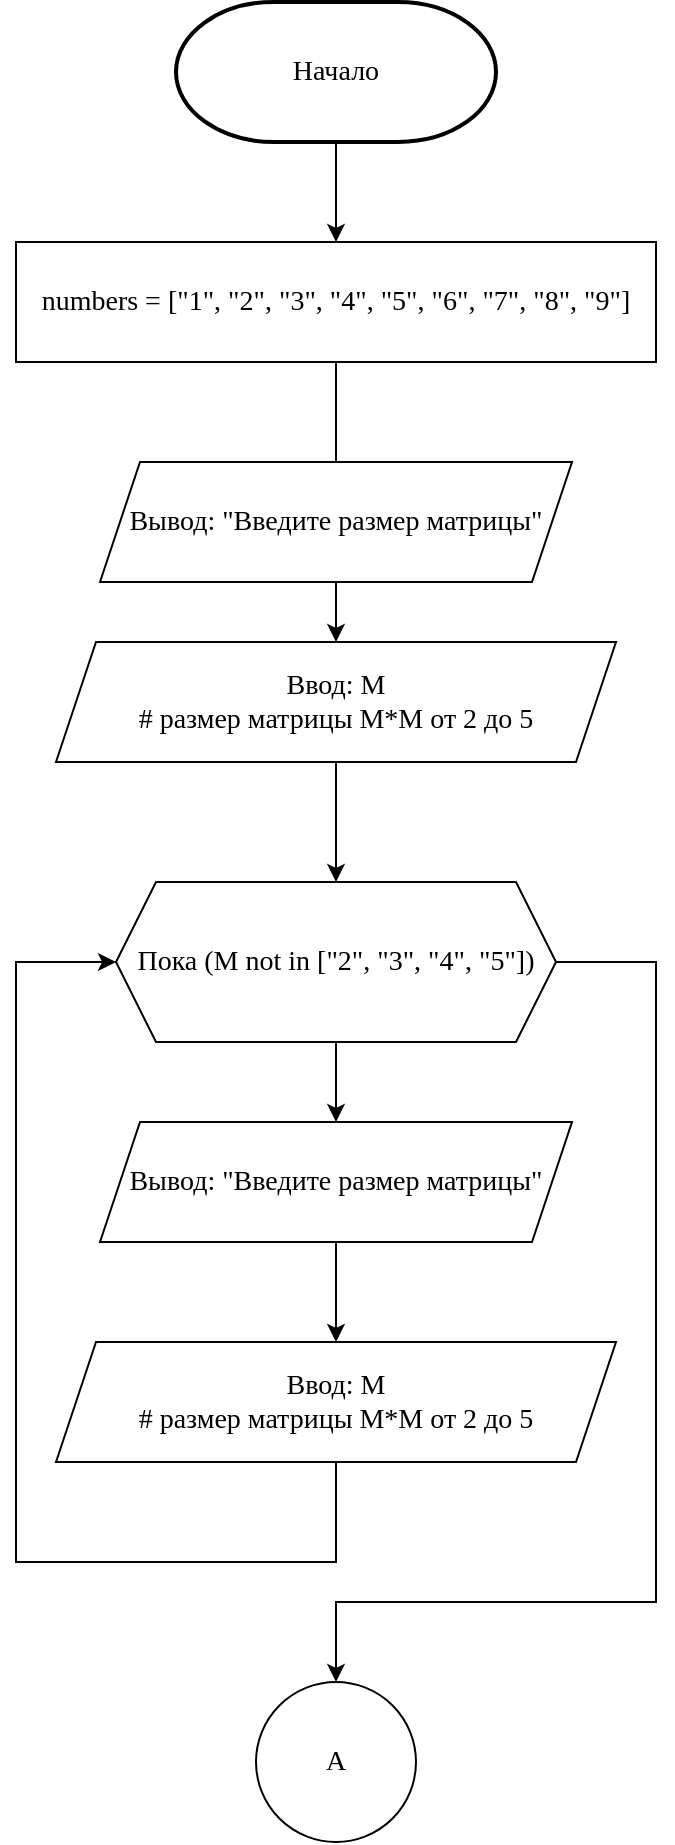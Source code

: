 <mxfile version="20.6.2" type="github" pages="6">
  <diagram id="C5RBs43oDa-KdzZeNtuy" name="Страница 1">
    <mxGraphModel dx="1038" dy="567" grid="1" gridSize="10" guides="1" tooltips="1" connect="1" arrows="1" fold="1" page="1" pageScale="1" pageWidth="827" pageHeight="1169" math="0" shadow="0">
      <root>
        <mxCell id="WIyWlLk6GJQsqaUBKTNV-0" />
        <mxCell id="WIyWlLk6GJQsqaUBKTNV-1" parent="WIyWlLk6GJQsqaUBKTNV-0" />
        <mxCell id="lGB9nkkbmbxpea_cKSjL-11" style="edgeStyle=orthogonalEdgeStyle;rounded=0;orthogonalLoop=1;jettySize=auto;html=1;exitX=0.5;exitY=1;exitDx=0;exitDy=0;exitPerimeter=0;entryX=0.5;entryY=0;entryDx=0;entryDy=0;" parent="WIyWlLk6GJQsqaUBKTNV-1" source="lGB9nkkbmbxpea_cKSjL-3" target="lGB9nkkbmbxpea_cKSjL-12" edge="1">
          <mxGeometry relative="1" as="geometry">
            <mxPoint x="360" y="205" as="targetPoint" />
          </mxGeometry>
        </mxCell>
        <mxCell id="lGB9nkkbmbxpea_cKSjL-3" value="&lt;font style=&quot;font-size: 14px;&quot; face=&quot;Times New Roman&quot;&gt;Начало&lt;/font&gt;" style="strokeWidth=2;html=1;shape=mxgraph.flowchart.terminator;whiteSpace=wrap;" parent="WIyWlLk6GJQsqaUBKTNV-1" vertex="1">
          <mxGeometry x="280" y="120" width="160" height="70" as="geometry" />
        </mxCell>
        <mxCell id="lGB9nkkbmbxpea_cKSjL-14" style="edgeStyle=orthogonalEdgeStyle;rounded=0;orthogonalLoop=1;jettySize=auto;html=1;exitX=0.5;exitY=1;exitDx=0;exitDy=0;entryX=0.5;entryY=0;entryDx=0;entryDy=0;fontFamily=Times New Roman;fontSize=14;" parent="WIyWlLk6GJQsqaUBKTNV-1" source="lGB9nkkbmbxpea_cKSjL-12" edge="1">
          <mxGeometry relative="1" as="geometry">
            <mxPoint x="360.0" y="360" as="targetPoint" />
          </mxGeometry>
        </mxCell>
        <mxCell id="lGB9nkkbmbxpea_cKSjL-12" value="&lt;font style=&quot;font-size: 14px;&quot; face=&quot;Times New Roman&quot;&gt;numbers = [&quot;1&quot;, &quot;2&quot;, &quot;3&quot;, &quot;4&quot;, &quot;5&quot;, &quot;6&quot;, &quot;7&quot;, &quot;8&quot;, &quot;9&quot;]&lt;br&gt;&lt;/font&gt;" style="rounded=0;whiteSpace=wrap;html=1;" parent="WIyWlLk6GJQsqaUBKTNV-1" vertex="1">
          <mxGeometry x="200" y="240" width="320" height="60" as="geometry" />
        </mxCell>
        <mxCell id="lGB9nkkbmbxpea_cKSjL-20" style="edgeStyle=orthogonalEdgeStyle;rounded=0;orthogonalLoop=1;jettySize=auto;html=1;exitX=0.5;exitY=1;exitDx=0;exitDy=0;fontFamily=Times New Roman;fontSize=14;" parent="WIyWlLk6GJQsqaUBKTNV-1" source="lGB9nkkbmbxpea_cKSjL-17" target="lGB9nkkbmbxpea_cKSjL-19" edge="1">
          <mxGeometry relative="1" as="geometry" />
        </mxCell>
        <mxCell id="lGB9nkkbmbxpea_cKSjL-17" value="Вывод: &quot;Введите размер матрицы&quot;" style="shape=parallelogram;perimeter=parallelogramPerimeter;whiteSpace=wrap;html=1;fixedSize=1;fontFamily=Times New Roman;fontSize=14;" parent="WIyWlLk6GJQsqaUBKTNV-1" vertex="1">
          <mxGeometry x="242" y="350" width="236" height="60" as="geometry" />
        </mxCell>
        <mxCell id="lGB9nkkbmbxpea_cKSjL-22" style="edgeStyle=orthogonalEdgeStyle;rounded=0;orthogonalLoop=1;jettySize=auto;html=1;entryX=0.5;entryY=0;entryDx=0;entryDy=0;fontFamily=Times New Roman;fontSize=14;" parent="WIyWlLk6GJQsqaUBKTNV-1" source="lGB9nkkbmbxpea_cKSjL-19" target="lGB9nkkbmbxpea_cKSjL-21" edge="1">
          <mxGeometry relative="1" as="geometry" />
        </mxCell>
        <mxCell id="lGB9nkkbmbxpea_cKSjL-19" value="Ввод: M &lt;br&gt;# размер матрицы M*M от 2 до 5" style="shape=parallelogram;perimeter=parallelogramPerimeter;whiteSpace=wrap;html=1;fixedSize=1;fontFamily=Times New Roman;fontSize=14;" parent="WIyWlLk6GJQsqaUBKTNV-1" vertex="1">
          <mxGeometry x="220" y="440" width="280" height="60" as="geometry" />
        </mxCell>
        <mxCell id="lGB9nkkbmbxpea_cKSjL-26" style="edgeStyle=orthogonalEdgeStyle;rounded=0;orthogonalLoop=1;jettySize=auto;html=1;entryX=0.5;entryY=0;entryDx=0;entryDy=0;fontFamily=Times New Roman;fontSize=14;" parent="WIyWlLk6GJQsqaUBKTNV-1" source="lGB9nkkbmbxpea_cKSjL-21" target="lGB9nkkbmbxpea_cKSjL-23" edge="1">
          <mxGeometry relative="1" as="geometry" />
        </mxCell>
        <mxCell id="lGB9nkkbmbxpea_cKSjL-36" style="edgeStyle=orthogonalEdgeStyle;rounded=0;orthogonalLoop=1;jettySize=auto;html=1;fontFamily=Times New Roman;fontSize=14;" parent="WIyWlLk6GJQsqaUBKTNV-1" source="lGB9nkkbmbxpea_cKSjL-21" edge="1">
          <mxGeometry relative="1" as="geometry">
            <mxPoint x="360" y="960" as="targetPoint" />
            <Array as="points">
              <mxPoint x="520" y="600" />
              <mxPoint x="520" y="920" />
              <mxPoint x="360" y="920" />
            </Array>
          </mxGeometry>
        </mxCell>
        <mxCell id="lGB9nkkbmbxpea_cKSjL-21" value="Пока (M not in [&quot;2&quot;, &quot;3&quot;, &quot;4&quot;, &quot;5&quot;])" style="shape=hexagon;perimeter=hexagonPerimeter2;whiteSpace=wrap;html=1;fixedSize=1;fontFamily=Times New Roman;fontSize=14;" parent="WIyWlLk6GJQsqaUBKTNV-1" vertex="1">
          <mxGeometry x="250" y="560" width="220" height="80" as="geometry" />
        </mxCell>
        <mxCell id="lGB9nkkbmbxpea_cKSjL-28" style="edgeStyle=orthogonalEdgeStyle;rounded=0;orthogonalLoop=1;jettySize=auto;html=1;fontFamily=Times New Roman;fontSize=14;" parent="WIyWlLk6GJQsqaUBKTNV-1" source="lGB9nkkbmbxpea_cKSjL-23" target="lGB9nkkbmbxpea_cKSjL-27" edge="1">
          <mxGeometry relative="1" as="geometry" />
        </mxCell>
        <mxCell id="lGB9nkkbmbxpea_cKSjL-23" value="Вывод: &quot;Введите размер матрицы&quot;" style="shape=parallelogram;perimeter=parallelogramPerimeter;whiteSpace=wrap;html=1;fixedSize=1;fontFamily=Times New Roman;fontSize=14;" parent="WIyWlLk6GJQsqaUBKTNV-1" vertex="1">
          <mxGeometry x="242" y="680" width="236" height="60" as="geometry" />
        </mxCell>
        <mxCell id="lGB9nkkbmbxpea_cKSjL-34" style="edgeStyle=orthogonalEdgeStyle;rounded=0;orthogonalLoop=1;jettySize=auto;html=1;exitX=0.5;exitY=1;exitDx=0;exitDy=0;fontFamily=Times New Roman;fontSize=14;entryX=0;entryY=0.5;entryDx=0;entryDy=0;" parent="WIyWlLk6GJQsqaUBKTNV-1" source="lGB9nkkbmbxpea_cKSjL-27" target="lGB9nkkbmbxpea_cKSjL-21" edge="1">
          <mxGeometry relative="1" as="geometry">
            <mxPoint x="190" y="620" as="targetPoint" />
            <Array as="points">
              <mxPoint x="360" y="900" />
              <mxPoint x="200" y="900" />
              <mxPoint x="200" y="600" />
            </Array>
          </mxGeometry>
        </mxCell>
        <mxCell id="lGB9nkkbmbxpea_cKSjL-27" value="Ввод: M &lt;br&gt;# размер матрицы M*M от 2 до 5" style="shape=parallelogram;perimeter=parallelogramPerimeter;whiteSpace=wrap;html=1;fixedSize=1;fontFamily=Times New Roman;fontSize=14;" parent="WIyWlLk6GJQsqaUBKTNV-1" vertex="1">
          <mxGeometry x="220" y="790" width="280" height="60" as="geometry" />
        </mxCell>
        <mxCell id="3LPEXveDwYEBdxst3iRN-0" value="A" style="ellipse;whiteSpace=wrap;html=1;aspect=fixed;fontFamily=Times New Roman;fontSize=14;" parent="WIyWlLk6GJQsqaUBKTNV-1" vertex="1">
          <mxGeometry x="320" y="960" width="80" height="80" as="geometry" />
        </mxCell>
      </root>
    </mxGraphModel>
  </diagram>
  <diagram id="S_AXdi6OGKMSA_9-iiaM" name="Страница 2">
    <mxGraphModel dx="1038" dy="567" grid="1" gridSize="10" guides="1" tooltips="1" connect="1" arrows="1" fold="1" page="1" pageScale="1" pageWidth="827" pageHeight="1169" math="0" shadow="0">
      <root>
        <mxCell id="0" />
        <mxCell id="1" parent="0" />
        <mxCell id="myh9R-bnxQby4gH9twHM-3" style="edgeStyle=orthogonalEdgeStyle;rounded=0;orthogonalLoop=1;jettySize=auto;html=1;fontFamily=Times New Roman;fontSize=14;" parent="1" source="myh9R-bnxQby4gH9twHM-1" edge="1">
          <mxGeometry relative="1" as="geometry">
            <mxPoint x="400" y="160" as="targetPoint" />
          </mxGeometry>
        </mxCell>
        <mxCell id="myh9R-bnxQby4gH9twHM-1" value="A" style="ellipse;whiteSpace=wrap;html=1;aspect=fixed;fontFamily=Times New Roman;fontSize=14;" parent="1" vertex="1">
          <mxGeometry x="360" y="40" width="80" height="80" as="geometry" />
        </mxCell>
        <mxCell id="myh9R-bnxQby4gH9twHM-6" style="edgeStyle=orthogonalEdgeStyle;rounded=0;orthogonalLoop=1;jettySize=auto;html=1;fontFamily=Times New Roman;fontSize=14;" parent="1" source="myh9R-bnxQby4gH9twHM-4" target="myh9R-bnxQby4gH9twHM-5" edge="1">
          <mxGeometry relative="1" as="geometry" />
        </mxCell>
        <mxCell id="myh9R-bnxQby4gH9twHM-4" value="matrix = [] # объявление матрицы" style="rounded=0;whiteSpace=wrap;html=1;fontFamily=Times New Roman;fontSize=14;" parent="1" vertex="1">
          <mxGeometry x="290" y="160" width="220" height="60" as="geometry" />
        </mxCell>
        <mxCell id="UJ7wWiH1aIr0bggZYX_L-2" style="edgeStyle=orthogonalEdgeStyle;rounded=0;orthogonalLoop=1;jettySize=auto;html=1;fontFamily=Times New Roman;fontSize=14;" parent="1" source="myh9R-bnxQby4gH9twHM-5" edge="1">
          <mxGeometry relative="1" as="geometry">
            <mxPoint x="400" y="360" as="targetPoint" />
          </mxGeometry>
        </mxCell>
        <mxCell id="myh9R-bnxQby4gH9twHM-5" value="tmp = [] # временный массив" style="rounded=0;whiteSpace=wrap;html=1;fontFamily=Times New Roman;fontSize=14;" parent="1" vertex="1">
          <mxGeometry x="300" y="260" width="200" height="60" as="geometry" />
        </mxCell>
        <mxCell id="UJ7wWiH1aIr0bggZYX_L-5" style="edgeStyle=orthogonalEdgeStyle;rounded=0;orthogonalLoop=1;jettySize=auto;html=1;fontFamily=Times New Roman;fontSize=14;" parent="1" source="UJ7wWiH1aIr0bggZYX_L-3" target="UJ7wWiH1aIr0bggZYX_L-4" edge="1">
          <mxGeometry relative="1" as="geometry" />
        </mxCell>
        <mxCell id="UJ7wWiH1aIr0bggZYX_L-3" value="Вывод: &quot;Введите способ ввода матрицы (1 - случайные, 2 - пользователь вводит с клавиатуры)&quot;" style="shape=parallelogram;perimeter=parallelogramPerimeter;whiteSpace=wrap;html=1;fixedSize=1;fontFamily=Times New Roman;fontSize=14;" parent="1" vertex="1">
          <mxGeometry x="100" y="360" width="600" height="60" as="geometry" />
        </mxCell>
        <mxCell id="RnqEWyDRQ49jVquwboEz-13" style="edgeStyle=orthogonalEdgeStyle;rounded=0;orthogonalLoop=1;jettySize=auto;html=1;entryX=0.5;entryY=0;entryDx=0;entryDy=0;fontFamily=Times New Roman;fontSize=14;" parent="1" source="UJ7wWiH1aIr0bggZYX_L-4" target="RnqEWyDRQ49jVquwboEz-3" edge="1">
          <mxGeometry relative="1" as="geometry" />
        </mxCell>
        <mxCell id="UJ7wWiH1aIr0bggZYX_L-4" value="Ввод: variant&lt;br&gt;# пользователь выбирает вариант создания матрицы" style="shape=parallelogram;perimeter=parallelogramPerimeter;whiteSpace=wrap;html=1;fixedSize=1;fontFamily=Times New Roman;fontSize=14;" parent="1" vertex="1">
          <mxGeometry x="123.44" y="470" width="553.12" height="60" as="geometry" />
        </mxCell>
        <mxCell id="RnqEWyDRQ49jVquwboEz-1" style="edgeStyle=orthogonalEdgeStyle;rounded=0;orthogonalLoop=1;jettySize=auto;html=1;entryX=0.5;entryY=0;entryDx=0;entryDy=0;fontFamily=Times New Roman;fontSize=14;" parent="1" source="RnqEWyDRQ49jVquwboEz-3" target="RnqEWyDRQ49jVquwboEz-5" edge="1">
          <mxGeometry relative="1" as="geometry" />
        </mxCell>
        <mxCell id="RnqEWyDRQ49jVquwboEz-2" style="edgeStyle=orthogonalEdgeStyle;rounded=0;orthogonalLoop=1;jettySize=auto;html=1;fontFamily=Times New Roman;fontSize=14;entryX=0.5;entryY=0;entryDx=0;entryDy=0;" parent="1" source="RnqEWyDRQ49jVquwboEz-3" target="RnqEWyDRQ49jVquwboEz-8" edge="1">
          <mxGeometry relative="1" as="geometry">
            <mxPoint x="400" y="965" as="targetPoint" />
            <Array as="points">
              <mxPoint x="560" y="625" />
              <mxPoint x="560" y="920" />
              <mxPoint x="400" y="920" />
            </Array>
          </mxGeometry>
        </mxCell>
        <mxCell id="RnqEWyDRQ49jVquwboEz-3" value="Пока (variant not in [&quot;1&quot;, &quot;2&quot;])" style="shape=hexagon;perimeter=hexagonPerimeter2;whiteSpace=wrap;html=1;fixedSize=1;fontFamily=Times New Roman;fontSize=14;" parent="1" vertex="1">
          <mxGeometry x="300" y="585" width="200" height="80" as="geometry" />
        </mxCell>
        <mxCell id="RnqEWyDRQ49jVquwboEz-4" style="edgeStyle=orthogonalEdgeStyle;rounded=0;orthogonalLoop=1;jettySize=auto;html=1;fontFamily=Times New Roman;fontSize=14;" parent="1" source="RnqEWyDRQ49jVquwboEz-5" target="RnqEWyDRQ49jVquwboEz-7" edge="1">
          <mxGeometry relative="1" as="geometry" />
        </mxCell>
        <mxCell id="RnqEWyDRQ49jVquwboEz-5" value="Вывод: &quot;1 или 2!&quot;" style="shape=parallelogram;perimeter=parallelogramPerimeter;whiteSpace=wrap;html=1;fixedSize=1;fontFamily=Times New Roman;fontSize=14;" parent="1" vertex="1">
          <mxGeometry x="282" y="705" width="236" height="60" as="geometry" />
        </mxCell>
        <mxCell id="RnqEWyDRQ49jVquwboEz-6" style="edgeStyle=orthogonalEdgeStyle;rounded=0;orthogonalLoop=1;jettySize=auto;html=1;exitX=0.5;exitY=1;exitDx=0;exitDy=0;fontFamily=Times New Roman;fontSize=14;entryX=0;entryY=0.5;entryDx=0;entryDy=0;" parent="1" source="RnqEWyDRQ49jVquwboEz-7" target="RnqEWyDRQ49jVquwboEz-3" edge="1">
          <mxGeometry relative="1" as="geometry">
            <mxPoint x="230" y="625" as="targetPoint" />
            <Array as="points">
              <mxPoint x="400" y="905" />
              <mxPoint x="240" y="905" />
              <mxPoint x="240" y="625" />
            </Array>
          </mxGeometry>
        </mxCell>
        <mxCell id="RnqEWyDRQ49jVquwboEz-7" value="Ввод: variant" style="shape=parallelogram;perimeter=parallelogramPerimeter;whiteSpace=wrap;html=1;fixedSize=1;fontFamily=Times New Roman;fontSize=14;" parent="1" vertex="1">
          <mxGeometry x="330" y="805" width="140" height="60" as="geometry" />
        </mxCell>
        <mxCell id="RnqEWyDRQ49jVquwboEz-8" value="B" style="ellipse;whiteSpace=wrap;html=1;aspect=fixed;fontFamily=Times New Roman;fontSize=14;" parent="1" vertex="1">
          <mxGeometry x="360" y="960" width="80" height="80" as="geometry" />
        </mxCell>
      </root>
    </mxGraphModel>
  </diagram>
  <diagram id="kAuAYdqbR3cbgCDaEKg-" name="Страница 3">
    <mxGraphModel dx="2048" dy="667" grid="1" gridSize="10" guides="1" tooltips="1" connect="1" arrows="1" fold="1" page="1" pageScale="1" pageWidth="827" pageHeight="1169" math="0" shadow="0">
      <root>
        <mxCell id="0" />
        <mxCell id="1" parent="0" />
        <mxCell id="7kKTO8w0hRnDKyieRVO7-3" style="edgeStyle=orthogonalEdgeStyle;rounded=0;orthogonalLoop=1;jettySize=auto;html=1;fontFamily=Times New Roman;fontSize=14;" parent="1" source="7kKTO8w0hRnDKyieRVO7-1" edge="1">
          <mxGeometry relative="1" as="geometry">
            <mxPoint x="440" y="160" as="targetPoint" />
          </mxGeometry>
        </mxCell>
        <mxCell id="7kKTO8w0hRnDKyieRVO7-1" value="B" style="ellipse;whiteSpace=wrap;html=1;aspect=fixed;fontFamily=Times New Roman;fontSize=14;" parent="1" vertex="1">
          <mxGeometry x="400" y="40" width="80" height="80" as="geometry" />
        </mxCell>
        <mxCell id="7kKTO8w0hRnDKyieRVO7-6" style="edgeStyle=orthogonalEdgeStyle;rounded=0;orthogonalLoop=1;jettySize=auto;html=1;fontFamily=Times New Roman;fontSize=14;" parent="1" source="7kKTO8w0hRnDKyieRVO7-4" edge="1">
          <mxGeometry relative="1" as="geometry">
            <mxPoint x="120.021" y="360" as="targetPoint" />
            <Array as="points">
              <mxPoint x="120" y="220" />
            </Array>
          </mxGeometry>
        </mxCell>
        <mxCell id="jG5xi0Q8IEBn3WY3W2ey-13" style="edgeStyle=orthogonalEdgeStyle;rounded=0;orthogonalLoop=1;jettySize=auto;html=1;exitX=1;exitY=0.5;exitDx=0;exitDy=0;exitPerimeter=0;fontFamily=Times New Roman;fontSize=14;" parent="1" source="7kKTO8w0hRnDKyieRVO7-4" target="OLGKsRQ-XrWpDiCYYVq4-1" edge="1">
          <mxGeometry relative="1" as="geometry">
            <mxPoint x="1105" y="310" as="targetPoint" />
            <Array as="points">
              <mxPoint x="1107" y="220" />
            </Array>
          </mxGeometry>
        </mxCell>
        <mxCell id="7kKTO8w0hRnDKyieRVO7-4" value="Если variant == 1" style="strokeWidth=2;html=1;shape=mxgraph.flowchart.decision;whiteSpace=wrap;fontFamily=Times New Roman;fontSize=14;" parent="1" vertex="1">
          <mxGeometry x="320" y="160" width="240" height="120" as="geometry" />
        </mxCell>
        <mxCell id="b_rpoDftqswsa_kj121b-1" value="Да" style="text;html=1;align=center;verticalAlign=middle;resizable=0;points=[];autosize=1;strokeColor=none;fillColor=none;fontSize=14;fontFamily=Times New Roman;" parent="1" vertex="1">
          <mxGeometry x="200" y="190" width="40" height="30" as="geometry" />
        </mxCell>
        <mxCell id="b_rpoDftqswsa_kj121b-2" value="Нет" style="text;html=1;align=center;verticalAlign=middle;resizable=0;points=[];autosize=1;strokeColor=none;fillColor=none;fontSize=14;fontFamily=Times New Roman;" parent="1" vertex="1">
          <mxGeometry x="827" y="190" width="50" height="30" as="geometry" />
        </mxCell>
        <mxCell id="b_rpoDftqswsa_kj121b-6" style="edgeStyle=orthogonalEdgeStyle;rounded=0;orthogonalLoop=1;jettySize=auto;html=1;fontFamily=Times New Roman;fontSize=14;" parent="1" source="b_rpoDftqswsa_kj121b-4" edge="1">
          <mxGeometry relative="1" as="geometry">
            <mxPoint x="120" y="440" as="targetPoint" />
          </mxGeometry>
        </mxCell>
        <mxCell id="b_rpoDftqswsa_kj121b-17" style="edgeStyle=orthogonalEdgeStyle;rounded=0;orthogonalLoop=1;jettySize=auto;html=1;fontFamily=Times New Roman;fontSize=14;" parent="1" source="b_rpoDftqswsa_kj121b-4" edge="1">
          <mxGeometry relative="1" as="geometry">
            <mxPoint x="120" y="840" as="targetPoint" />
            <Array as="points">
              <mxPoint x="360" y="360" />
              <mxPoint x="360" y="800" />
            </Array>
          </mxGeometry>
        </mxCell>
        <mxCell id="b_rpoDftqswsa_kj121b-4" value="for i in range(int(M))" style="shape=hexagon;perimeter=hexagonPerimeter2;whiteSpace=wrap;html=1;fixedSize=1;fontFamily=Times New Roman;fontSize=14;" parent="1" vertex="1">
          <mxGeometry x="50" y="320" width="140" height="80" as="geometry" />
        </mxCell>
        <mxCell id="b_rpoDftqswsa_kj121b-9" style="edgeStyle=orthogonalEdgeStyle;rounded=0;orthogonalLoop=1;jettySize=auto;html=1;entryX=0.5;entryY=0;entryDx=0;entryDy=0;fontFamily=Times New Roman;fontSize=14;" parent="1" source="b_rpoDftqswsa_kj121b-7" target="b_rpoDftqswsa_kj121b-8" edge="1">
          <mxGeometry relative="1" as="geometry" />
        </mxCell>
        <mxCell id="b_rpoDftqswsa_kj121b-7" value="matrix.append([])" style="rounded=0;whiteSpace=wrap;html=1;fontFamily=Times New Roman;fontSize=14;" parent="1" vertex="1">
          <mxGeometry x="60" y="440" width="120" height="60" as="geometry" />
        </mxCell>
        <mxCell id="b_rpoDftqswsa_kj121b-11" style="edgeStyle=orthogonalEdgeStyle;rounded=0;orthogonalLoop=1;jettySize=auto;html=1;entryX=0.5;entryY=0;entryDx=0;entryDy=0;fontFamily=Times New Roman;fontSize=14;" parent="1" source="b_rpoDftqswsa_kj121b-8" target="b_rpoDftqswsa_kj121b-10" edge="1">
          <mxGeometry relative="1" as="geometry" />
        </mxCell>
        <mxCell id="b_rpoDftqswsa_kj121b-15" style="edgeStyle=orthogonalEdgeStyle;rounded=0;orthogonalLoop=1;jettySize=auto;html=1;fontFamily=Times New Roman;fontSize=14;entryX=0;entryY=0.5;entryDx=0;entryDy=0;" parent="1" source="b_rpoDftqswsa_kj121b-8" target="b_rpoDftqswsa_kj121b-4" edge="1">
          <mxGeometry relative="1" as="geometry">
            <mxPoint x="-120" y="360" as="targetPoint" />
            <Array as="points">
              <mxPoint x="300" y="580" />
              <mxPoint x="300" y="760" />
              <mxPoint x="-120" y="760" />
              <mxPoint x="-120" y="360" />
            </Array>
          </mxGeometry>
        </mxCell>
        <mxCell id="b_rpoDftqswsa_kj121b-8" value="for j in range(int(M))" style="shape=hexagon;perimeter=hexagonPerimeter2;whiteSpace=wrap;html=1;fixedSize=1;fontFamily=Times New Roman;fontSize=14;" parent="1" vertex="1">
          <mxGeometry x="50" y="540" width="140" height="80" as="geometry" />
        </mxCell>
        <mxCell id="b_rpoDftqswsa_kj121b-13" style="edgeStyle=orthogonalEdgeStyle;rounded=0;orthogonalLoop=1;jettySize=auto;html=1;fontFamily=Times New Roman;fontSize=14;entryX=0;entryY=0.5;entryDx=0;entryDy=0;" parent="1" source="b_rpoDftqswsa_kj121b-10" target="b_rpoDftqswsa_kj121b-8" edge="1">
          <mxGeometry relative="1" as="geometry">
            <mxPoint x="-80" y="690" as="targetPoint" />
            <Array as="points">
              <mxPoint x="-70" y="690" />
              <mxPoint x="-70" y="580" />
            </Array>
          </mxGeometry>
        </mxCell>
        <mxCell id="b_rpoDftqswsa_kj121b-10" value="matrix.append(random.randint(1, 100))" style="rounded=0;whiteSpace=wrap;html=1;fontFamily=Times New Roman;fontSize=14;" parent="1" vertex="1">
          <mxGeometry y="660" width="240" height="60" as="geometry" />
        </mxCell>
        <mxCell id="jt0U0gJjM5JNkCXVWhdE-1" style="edgeStyle=orthogonalEdgeStyle;rounded=0;orthogonalLoop=1;jettySize=auto;html=1;fontFamily=Times New Roman;fontSize=14;" parent="1" source="jt0U0gJjM5JNkCXVWhdE-3" edge="1">
          <mxGeometry relative="1" as="geometry">
            <mxPoint x="120" y="960" as="targetPoint" />
          </mxGeometry>
        </mxCell>
        <mxCell id="jt0U0gJjM5JNkCXVWhdE-2" style="edgeStyle=orthogonalEdgeStyle;rounded=0;orthogonalLoop=1;jettySize=auto;html=1;fontFamily=Times New Roman;fontSize=14;" parent="1" source="jt0U0gJjM5JNkCXVWhdE-3" edge="1">
          <mxGeometry relative="1" as="geometry">
            <mxPoint x="120" y="1280" as="targetPoint" />
            <Array as="points">
              <mxPoint x="360" y="880" />
              <mxPoint x="360" y="1240" />
              <mxPoint x="120" y="1240" />
            </Array>
          </mxGeometry>
        </mxCell>
        <mxCell id="jt0U0gJjM5JNkCXVWhdE-3" value="for i in range(len(matrix))" style="shape=hexagon;perimeter=hexagonPerimeter2;whiteSpace=wrap;html=1;fixedSize=1;fontFamily=Times New Roman;fontSize=14;" parent="1" vertex="1">
          <mxGeometry x="40" y="840" width="160" height="80" as="geometry" />
        </mxCell>
        <mxCell id="jt0U0gJjM5JNkCXVWhdE-6" style="edgeStyle=orthogonalEdgeStyle;rounded=0;orthogonalLoop=1;jettySize=auto;html=1;entryX=0.5;entryY=0;entryDx=0;entryDy=0;fontFamily=Times New Roman;fontSize=14;" parent="1" source="jt0U0gJjM5JNkCXVWhdE-8" target="jt0U0gJjM5JNkCXVWhdE-10" edge="1">
          <mxGeometry relative="1" as="geometry" />
        </mxCell>
        <mxCell id="jt0U0gJjM5JNkCXVWhdE-12" style="edgeStyle=orthogonalEdgeStyle;rounded=0;orthogonalLoop=1;jettySize=auto;html=1;fontFamily=Times New Roman;fontSize=14;entryX=0;entryY=0.5;entryDx=0;entryDy=0;" parent="1" source="jt0U0gJjM5JNkCXVWhdE-8" target="jt0U0gJjM5JNkCXVWhdE-3" edge="1">
          <mxGeometry relative="1" as="geometry">
            <mxPoint x="-120" y="880" as="targetPoint" />
            <Array as="points">
              <mxPoint x="280" y="1000" />
              <mxPoint x="280" y="1200" />
              <mxPoint x="-120" y="1200" />
              <mxPoint x="-120" y="880" />
            </Array>
          </mxGeometry>
        </mxCell>
        <mxCell id="jt0U0gJjM5JNkCXVWhdE-8" value="for j in range(len(matrix))" style="shape=hexagon;perimeter=hexagonPerimeter2;whiteSpace=wrap;html=1;fixedSize=1;fontFamily=Times New Roman;fontSize=14;" parent="1" vertex="1">
          <mxGeometry x="40" y="960" width="160" height="80" as="geometry" />
        </mxCell>
        <mxCell id="jt0U0gJjM5JNkCXVWhdE-16" style="edgeStyle=orthogonalEdgeStyle;rounded=0;orthogonalLoop=1;jettySize=auto;html=1;fontFamily=Times New Roman;fontSize=14;entryX=0;entryY=0.5;entryDx=0;entryDy=0;" parent="1" source="jt0U0gJjM5JNkCXVWhdE-10" target="jt0U0gJjM5JNkCXVWhdE-8" edge="1">
          <mxGeometry relative="1" as="geometry">
            <mxPoint x="-40" y="1000" as="targetPoint" />
            <Array as="points">
              <mxPoint x="120" y="1170" />
              <mxPoint y="1170" />
              <mxPoint y="1000" />
            </Array>
          </mxGeometry>
        </mxCell>
        <mxCell id="jt0U0gJjM5JNkCXVWhdE-10" value="tmp.append(matrix[i][j])" style="rounded=0;whiteSpace=wrap;html=1;fontFamily=Times New Roman;fontSize=14;" parent="1" vertex="1">
          <mxGeometry x="40" y="1080" width="160" height="60" as="geometry" />
        </mxCell>
        <mxCell id="c_MOx4QyAaBN9RkcaSUb-1" value="C" style="ellipse;whiteSpace=wrap;html=1;aspect=fixed;fontFamily=Times New Roman;fontSize=14;" parent="1" vertex="1">
          <mxGeometry x="80" y="1280" width="80" height="80" as="geometry" />
        </mxCell>
        <mxCell id="OLGKsRQ-XrWpDiCYYVq4-8" style="edgeStyle=orthogonalEdgeStyle;rounded=0;orthogonalLoop=1;jettySize=auto;html=1;entryX=0.5;entryY=0;entryDx=0;entryDy=0;fontFamily=Times New Roman;fontSize=14;" parent="1" source="OLGKsRQ-XrWpDiCYYVq4-1" target="OLGKsRQ-XrWpDiCYYVq4-3" edge="1">
          <mxGeometry relative="1" as="geometry" />
        </mxCell>
        <mxCell id="jG5xi0Q8IEBn3WY3W2ey-25" style="edgeStyle=orthogonalEdgeStyle;rounded=0;orthogonalLoop=1;jettySize=auto;html=1;fontFamily=Times New Roman;fontSize=14;" parent="1" source="OLGKsRQ-XrWpDiCYYVq4-1" edge="1">
          <mxGeometry relative="1" as="geometry">
            <mxPoint x="1080" y="2440" as="targetPoint" />
            <Array as="points">
              <mxPoint x="2360" y="355" />
              <mxPoint x="2360" y="2360" />
            </Array>
          </mxGeometry>
        </mxCell>
        <mxCell id="OLGKsRQ-XrWpDiCYYVq4-1" value="for i in range(int(M))" style="shape=hexagon;perimeter=hexagonPerimeter2;whiteSpace=wrap;html=1;fixedSize=1;fontFamily=Times New Roman;fontSize=14;" parent="1" vertex="1">
          <mxGeometry x="1040" y="315" width="130" height="80" as="geometry" />
        </mxCell>
        <mxCell id="OLGKsRQ-XrWpDiCYYVq4-2" style="edgeStyle=orthogonalEdgeStyle;rounded=0;orthogonalLoop=1;jettySize=auto;html=1;entryX=0.5;entryY=0;entryDx=0;entryDy=0;fontFamily=Times New Roman;fontSize=14;" parent="1" source="OLGKsRQ-XrWpDiCYYVq4-3" target="OLGKsRQ-XrWpDiCYYVq4-5" edge="1">
          <mxGeometry relative="1" as="geometry" />
        </mxCell>
        <mxCell id="OLGKsRQ-XrWpDiCYYVq4-3" value="p = []" style="rounded=0;whiteSpace=wrap;html=1;fontFamily=Times New Roman;fontSize=14;" parent="1" vertex="1">
          <mxGeometry x="1067" y="435" width="80" height="60" as="geometry" />
        </mxCell>
        <mxCell id="OLGKsRQ-XrWpDiCYYVq4-4" style="edgeStyle=orthogonalEdgeStyle;rounded=0;orthogonalLoop=1;jettySize=auto;html=1;entryX=0.5;entryY=0;entryDx=0;entryDy=0;fontFamily=Times New Roman;fontSize=14;" parent="1" source="OLGKsRQ-XrWpDiCYYVq4-5" edge="1">
          <mxGeometry relative="1" as="geometry">
            <mxPoint x="1107" y="655" as="targetPoint" />
          </mxGeometry>
        </mxCell>
        <mxCell id="jG5xi0Q8IEBn3WY3W2ey-23" style="edgeStyle=orthogonalEdgeStyle;rounded=0;orthogonalLoop=1;jettySize=auto;html=1;fontFamily=Times New Roman;fontSize=14;" parent="1" source="OLGKsRQ-XrWpDiCYYVq4-5" target="OLGKsRQ-XrWpDiCYYVq4-1" edge="1">
          <mxGeometry relative="1" as="geometry">
            <mxPoint x="770" y="360" as="targetPoint" />
            <Array as="points">
              <mxPoint x="2280" y="575" />
              <mxPoint x="2280" y="2320" />
              <mxPoint x="600" y="2320" />
              <mxPoint x="600" y="355" />
            </Array>
            <mxPoint x="1190" y="575" as="sourcePoint" />
          </mxGeometry>
        </mxCell>
        <mxCell id="OLGKsRQ-XrWpDiCYYVq4-5" value="for j in range(int(M))" style="shape=hexagon;perimeter=hexagonPerimeter2;whiteSpace=wrap;html=1;fixedSize=1;fontFamily=Times New Roman;fontSize=14;" parent="1" vertex="1">
          <mxGeometry x="1032" y="540" width="150" height="80" as="geometry" />
        </mxCell>
        <mxCell id="KpsP53TXBiH5W-Gssga7-1" style="edgeStyle=orthogonalEdgeStyle;rounded=0;orthogonalLoop=1;jettySize=auto;html=1;exitX=0.5;exitY=1;exitDx=0;exitDy=0;fontFamily=Times New Roman;fontSize=14;" parent="1" source="KpsP53TXBiH5W-Gssga7-2" target="KpsP53TXBiH5W-Gssga7-3" edge="1">
          <mxGeometry relative="1" as="geometry" />
        </mxCell>
        <mxCell id="KpsP53TXBiH5W-Gssga7-2" value="Вывод: f&quot;Введите значения [{i};{j}]&quot;" style="shape=parallelogram;perimeter=parallelogramPerimeter;whiteSpace=wrap;html=1;fixedSize=1;fontFamily=Times New Roman;fontSize=14;" parent="1" vertex="1">
          <mxGeometry x="977" y="655" width="260" height="60" as="geometry" />
        </mxCell>
        <mxCell id="KpsP53TXBiH5W-Gssga7-6" style="edgeStyle=orthogonalEdgeStyle;rounded=0;orthogonalLoop=1;jettySize=auto;html=1;entryX=0.5;entryY=0;entryDx=0;entryDy=0;fontFamily=Times New Roman;fontSize=14;" parent="1" source="KpsP53TXBiH5W-Gssga7-3" target="KpsP53TXBiH5W-Gssga7-5" edge="1">
          <mxGeometry relative="1" as="geometry" />
        </mxCell>
        <mxCell id="KpsP53TXBiH5W-Gssga7-3" value="Ввод: qtty" style="shape=parallelogram;perimeter=parallelogramPerimeter;whiteSpace=wrap;html=1;fixedSize=1;fontFamily=Times New Roman;fontSize=14;" parent="1" vertex="1">
          <mxGeometry x="1057" y="755" width="100" height="60" as="geometry" />
        </mxCell>
        <mxCell id="YBsStQ5Gke-joKO1x2tq-2" style="edgeStyle=orthogonalEdgeStyle;rounded=0;orthogonalLoop=1;jettySize=auto;html=1;entryX=0.5;entryY=0;entryDx=0;entryDy=0;fontFamily=Times New Roman;fontSize=14;" parent="1" source="KpsP53TXBiH5W-Gssga7-5" target="YBsStQ5Gke-joKO1x2tq-1" edge="1">
          <mxGeometry relative="1" as="geometry" />
        </mxCell>
        <mxCell id="KpsP53TXBiH5W-Gssga7-5" value="c = 0" style="rounded=0;whiteSpace=wrap;html=1;fontFamily=Times New Roman;fontSize=14;" parent="1" vertex="1">
          <mxGeometry x="1067" y="855" width="80" height="60" as="geometry" />
        </mxCell>
        <mxCell id="S9EDoCQPncaibZ8H5A5Z-4" style="edgeStyle=orthogonalEdgeStyle;rounded=0;orthogonalLoop=1;jettySize=auto;html=1;fontFamily=Times New Roman;fontSize=14;" parent="1" source="YBsStQ5Gke-joKO1x2tq-1" edge="1">
          <mxGeometry relative="1" as="geometry">
            <mxPoint x="1107" y="1075.0" as="targetPoint" />
          </mxGeometry>
        </mxCell>
        <mxCell id="jG5xi0Q8IEBn3WY3W2ey-18" style="edgeStyle=orthogonalEdgeStyle;rounded=0;orthogonalLoop=1;jettySize=auto;html=1;fontFamily=Times New Roman;fontSize=14;entryX=0.458;entryY=-0.007;entryDx=0;entryDy=0;entryPerimeter=0;" parent="1" source="YBsStQ5Gke-joKO1x2tq-1" target="jG5xi0Q8IEBn3WY3W2ey-19" edge="1">
          <mxGeometry relative="1" as="geometry">
            <mxPoint x="1077" y="2080" as="targetPoint" />
            <Array as="points">
              <mxPoint x="2120" y="1000" />
              <mxPoint x="2120" y="2040" />
              <mxPoint x="1080" y="2040" />
              <mxPoint x="1080" y="2070" />
              <mxPoint x="1080" y="2070" />
            </Array>
          </mxGeometry>
        </mxCell>
        <mxCell id="YBsStQ5Gke-joKO1x2tq-1" value="Пока (c == 0)" style="shape=hexagon;perimeter=hexagonPerimeter2;whiteSpace=wrap;html=1;fixedSize=1;fontFamily=Times New Roman;fontSize=14;" parent="1" vertex="1">
          <mxGeometry x="1047" y="960" width="120" height="80" as="geometry" />
        </mxCell>
        <mxCell id="ybHCt9BozLg11OeI-liX-3" style="edgeStyle=orthogonalEdgeStyle;rounded=0;orthogonalLoop=1;jettySize=auto;html=1;fontFamily=Times New Roman;fontSize=14;entryX=0.5;entryY=0;entryDx=0;entryDy=0;entryPerimeter=0;" parent="1" source="ybHCt9BozLg11OeI-liX-1" target="5E-IvGLV09BOHx2MwDDt-2" edge="1">
          <mxGeometry relative="1" as="geometry">
            <mxPoint x="947" y="1135" as="targetPoint" />
            <Array as="points">
              <mxPoint x="947" y="1135" />
            </Array>
          </mxGeometry>
        </mxCell>
        <mxCell id="ybHCt9BozLg11OeI-liX-5" style="edgeStyle=orthogonalEdgeStyle;rounded=0;orthogonalLoop=1;jettySize=auto;html=1;fontFamily=Times New Roman;fontSize=14;entryX=0.5;entryY=0;entryDx=0;entryDy=0;entryPerimeter=0;" parent="1" source="ybHCt9BozLg11OeI-liX-1" target="LSSBEyvuUVkhGtvk71jV-5" edge="1">
          <mxGeometry relative="1" as="geometry">
            <mxPoint x="1307" y="1175" as="targetPoint" />
          </mxGeometry>
        </mxCell>
        <mxCell id="ybHCt9BozLg11OeI-liX-1" value="Если len(qtty) == 1" style="strokeWidth=2;html=1;shape=mxgraph.flowchart.decision;whiteSpace=wrap;fontFamily=Times New Roman;fontSize=14;" parent="1" vertex="1">
          <mxGeometry x="1017" y="1075" width="180" height="120" as="geometry" />
        </mxCell>
        <mxCell id="1JNPS75bAH3m94-JAP39-1" value="Нет" style="text;html=1;align=center;verticalAlign=middle;resizable=0;points=[];autosize=1;strokeColor=none;fillColor=none;fontSize=14;fontFamily=Times New Roman;" parent="1" vertex="1">
          <mxGeometry x="1307" y="1105" width="50" height="30" as="geometry" />
        </mxCell>
        <mxCell id="5E-IvGLV09BOHx2MwDDt-1" value="Да" style="text;html=1;strokeColor=none;fillColor=none;align=center;verticalAlign=middle;whiteSpace=wrap;rounded=0;fontFamily=Times New Roman;fontSize=14;" parent="1" vertex="1">
          <mxGeometry x="957" y="1105" width="60" height="30" as="geometry" />
        </mxCell>
        <mxCell id="LSSBEyvuUVkhGtvk71jV-2" style="edgeStyle=orthogonalEdgeStyle;rounded=0;orthogonalLoop=1;jettySize=auto;html=1;fontFamily=Times New Roman;fontSize=14;" parent="1" source="5E-IvGLV09BOHx2MwDDt-2" target="LSSBEyvuUVkhGtvk71jV-1" edge="1">
          <mxGeometry relative="1" as="geometry" />
        </mxCell>
        <mxCell id="5E-IvGLV09BOHx2MwDDt-2" value="Если qtty[0] in numbers" style="strokeWidth=2;html=1;shape=mxgraph.flowchart.decision;whiteSpace=wrap;fontFamily=Times New Roman;fontSize=14;" parent="1" vertex="1">
          <mxGeometry x="867" y="1205" width="160" height="120" as="geometry" />
        </mxCell>
        <mxCell id="LSSBEyvuUVkhGtvk71jV-4" style="edgeStyle=orthogonalEdgeStyle;rounded=0;orthogonalLoop=1;jettySize=auto;html=1;fontFamily=Times New Roman;fontSize=14;entryX=0;entryY=0.25;entryDx=0;entryDy=0;" parent="1" source="LSSBEyvuUVkhGtvk71jV-1" target="YBsStQ5Gke-joKO1x2tq-1" edge="1">
          <mxGeometry relative="1" as="geometry">
            <mxPoint x="760" y="1000" as="targetPoint" />
            <Array as="points">
              <mxPoint x="947" y="1635" />
              <mxPoint x="760" y="1635" />
              <mxPoint x="760" y="983" />
            </Array>
          </mxGeometry>
        </mxCell>
        <mxCell id="LSSBEyvuUVkhGtvk71jV-1" value="c = 1" style="rounded=0;whiteSpace=wrap;html=1;fontFamily=Times New Roman;fontSize=14;" parent="1" vertex="1">
          <mxGeometry x="907" y="1375" width="80" height="60" as="geometry" />
        </mxCell>
        <mxCell id="LSSBEyvuUVkhGtvk71jV-7" style="edgeStyle=orthogonalEdgeStyle;rounded=0;orthogonalLoop=1;jettySize=auto;html=1;fontFamily=Times New Roman;fontSize=14;exitX=0;exitY=0.5;exitDx=0;exitDy=0;exitPerimeter=0;" parent="1" source="LSSBEyvuUVkhGtvk71jV-5" target="LSSBEyvuUVkhGtvk71jV-6" edge="1">
          <mxGeometry relative="1" as="geometry" />
        </mxCell>
        <mxCell id="LSSBEyvuUVkhGtvk71jV-5" value="Если len(qtty) == 2" style="strokeWidth=2;html=1;shape=mxgraph.flowchart.decision;whiteSpace=wrap;fontFamily=Times New Roman;fontSize=14;" parent="1" vertex="1">
          <mxGeometry x="1337" y="1195" width="180" height="120" as="geometry" />
        </mxCell>
        <mxCell id="LSSBEyvuUVkhGtvk71jV-6" value="Если qtty[0] in numbers and qtty[1] in numbers" style="strokeWidth=2;html=1;shape=mxgraph.flowchart.decision;whiteSpace=wrap;fontFamily=Times New Roman;fontSize=14;" parent="1" vertex="1">
          <mxGeometry x="1107" y="1315" width="320" height="120" as="geometry" />
        </mxCell>
        <mxCell id="LSSBEyvuUVkhGtvk71jV-8" value="Да" style="text;html=1;strokeColor=none;fillColor=none;align=center;verticalAlign=middle;whiteSpace=wrap;rounded=0;fontFamily=Times New Roman;fontSize=14;" parent="1" vertex="1">
          <mxGeometry x="1277" y="1225" width="60" height="30" as="geometry" />
        </mxCell>
        <mxCell id="LSSBEyvuUVkhGtvk71jV-11" style="edgeStyle=orthogonalEdgeStyle;rounded=0;orthogonalLoop=1;jettySize=auto;html=1;fontFamily=Times New Roman;fontSize=14;" parent="1" target="LSSBEyvuUVkhGtvk71jV-12" edge="1">
          <mxGeometry relative="1" as="geometry">
            <mxPoint x="1267" y="1435.0" as="sourcePoint" />
          </mxGeometry>
        </mxCell>
        <mxCell id="LSSBEyvuUVkhGtvk71jV-14" style="edgeStyle=orthogonalEdgeStyle;rounded=0;orthogonalLoop=1;jettySize=auto;html=1;fontFamily=Times New Roman;fontSize=14;entryX=0;entryY=0.75;entryDx=0;entryDy=0;" parent="1" source="LSSBEyvuUVkhGtvk71jV-12" target="YBsStQ5Gke-joKO1x2tq-1" edge="1">
          <mxGeometry relative="1" as="geometry">
            <mxPoint x="730" y="1010" as="targetPoint" />
            <Array as="points">
              <mxPoint x="730" y="1525" />
              <mxPoint x="730" y="1017" />
            </Array>
          </mxGeometry>
        </mxCell>
        <mxCell id="LSSBEyvuUVkhGtvk71jV-12" value="c = 1" style="rounded=0;whiteSpace=wrap;html=1;fontFamily=Times New Roman;fontSize=14;" parent="1" vertex="1">
          <mxGeometry x="1227" y="1495" width="80" height="60" as="geometry" />
        </mxCell>
        <mxCell id="LSSBEyvuUVkhGtvk71jV-16" style="edgeStyle=orthogonalEdgeStyle;rounded=0;orthogonalLoop=1;jettySize=auto;html=1;fontFamily=Times New Roman;fontSize=14;entryX=0.5;entryY=0;entryDx=0;entryDy=0;entryPerimeter=0;" parent="1" target="LSSBEyvuUVkhGtvk71jV-19" edge="1">
          <mxGeometry relative="1" as="geometry">
            <mxPoint x="1517" y="1255" as="sourcePoint" />
            <mxPoint x="1627" y="1295" as="targetPoint" />
          </mxGeometry>
        </mxCell>
        <mxCell id="LSSBEyvuUVkhGtvk71jV-17" value="Нет" style="text;html=1;align=center;verticalAlign=middle;resizable=0;points=[];autosize=1;strokeColor=none;fillColor=none;fontSize=14;fontFamily=Times New Roman;" parent="1" vertex="1">
          <mxGeometry x="1627" y="1225" width="50" height="30" as="geometry" />
        </mxCell>
        <mxCell id="LSSBEyvuUVkhGtvk71jV-18" style="edgeStyle=orthogonalEdgeStyle;rounded=0;orthogonalLoop=1;jettySize=auto;html=1;fontFamily=Times New Roman;fontSize=14;exitX=0;exitY=0.5;exitDx=0;exitDy=0;exitPerimeter=0;" parent="1" source="LSSBEyvuUVkhGtvk71jV-19" edge="1">
          <mxGeometry relative="1" as="geometry">
            <mxPoint x="1587" y="1435" as="targetPoint" />
            <Array as="points">
              <mxPoint x="1587" y="1375" />
            </Array>
          </mxGeometry>
        </mxCell>
        <mxCell id="LSSBEyvuUVkhGtvk71jV-30" style="edgeStyle=orthogonalEdgeStyle;rounded=0;orthogonalLoop=1;jettySize=auto;html=1;fontFamily=Times New Roman;fontSize=14;" parent="1" source="LSSBEyvuUVkhGtvk71jV-19" edge="1">
          <mxGeometry relative="1" as="geometry">
            <mxPoint x="1947" y="1435" as="targetPoint" />
            <Array as="points">
              <mxPoint x="1947" y="1375" />
            </Array>
          </mxGeometry>
        </mxCell>
        <mxCell id="LSSBEyvuUVkhGtvk71jV-19" value="Если len(qtty) == 3" style="strokeWidth=2;html=1;shape=mxgraph.flowchart.decision;whiteSpace=wrap;fontFamily=Times New Roman;fontSize=14;" parent="1" vertex="1">
          <mxGeometry x="1657" y="1315" width="180" height="120" as="geometry" />
        </mxCell>
        <mxCell id="LSSBEyvuUVkhGtvk71jV-20" value="Да" style="text;html=1;strokeColor=none;fillColor=none;align=center;verticalAlign=middle;whiteSpace=wrap;rounded=0;fontFamily=Times New Roman;fontSize=14;" parent="1" vertex="1">
          <mxGeometry x="1597" y="1345" width="60" height="30" as="geometry" />
        </mxCell>
        <mxCell id="LSSBEyvuUVkhGtvk71jV-25" style="edgeStyle=orthogonalEdgeStyle;rounded=0;orthogonalLoop=1;jettySize=auto;html=1;entryX=0.5;entryY=0;entryDx=0;entryDy=0;fontFamily=Times New Roman;fontSize=14;" parent="1" source="LSSBEyvuUVkhGtvk71jV-21" target="LSSBEyvuUVkhGtvk71jV-23" edge="1">
          <mxGeometry relative="1" as="geometry" />
        </mxCell>
        <mxCell id="LSSBEyvuUVkhGtvk71jV-21" value="Если int(qtty) == 100" style="strokeWidth=2;html=1;shape=mxgraph.flowchart.decision;whiteSpace=wrap;fontFamily=Times New Roman;fontSize=14;" parent="1" vertex="1">
          <mxGeometry x="1497" y="1435" width="180" height="120" as="geometry" />
        </mxCell>
        <mxCell id="apikM-QeUib6CHXvlvv8-2" style="edgeStyle=orthogonalEdgeStyle;rounded=0;orthogonalLoop=1;jettySize=auto;html=1;entryX=0.1;entryY=0.176;entryDx=0;entryDy=0;entryPerimeter=0;" parent="1" source="LSSBEyvuUVkhGtvk71jV-23" target="YBsStQ5Gke-joKO1x2tq-1" edge="1">
          <mxGeometry relative="1" as="geometry">
            <mxPoint x="700" y="940" as="targetPoint" />
            <Array as="points">
              <mxPoint x="1587" y="1720" />
              <mxPoint x="700" y="1720" />
              <mxPoint x="700" y="974" />
            </Array>
          </mxGeometry>
        </mxCell>
        <mxCell id="LSSBEyvuUVkhGtvk71jV-23" value="c = 1" style="rounded=0;whiteSpace=wrap;html=1;fontFamily=Times New Roman;fontSize=14;" parent="1" vertex="1">
          <mxGeometry x="1547" y="1615" width="80" height="60" as="geometry" />
        </mxCell>
        <mxCell id="LSSBEyvuUVkhGtvk71jV-26" value="Да" style="text;html=1;strokeColor=none;fillColor=none;align=center;verticalAlign=middle;whiteSpace=wrap;rounded=0;fontFamily=Times New Roman;fontSize=14;" parent="1" vertex="1">
          <mxGeometry x="937" y="1335" width="60" height="30" as="geometry" />
        </mxCell>
        <mxCell id="LSSBEyvuUVkhGtvk71jV-27" value="Да" style="text;html=1;strokeColor=none;fillColor=none;align=center;verticalAlign=middle;whiteSpace=wrap;rounded=0;fontFamily=Times New Roman;fontSize=14;" parent="1" vertex="1">
          <mxGeometry x="1257" y="1445" width="60" height="30" as="geometry" />
        </mxCell>
        <mxCell id="LSSBEyvuUVkhGtvk71jV-28" value="Да" style="text;html=1;strokeColor=none;fillColor=none;align=center;verticalAlign=middle;whiteSpace=wrap;rounded=0;fontFamily=Times New Roman;fontSize=14;" parent="1" vertex="1">
          <mxGeometry x="1577" y="1565" width="60" height="30" as="geometry" />
        </mxCell>
        <mxCell id="LSSBEyvuUVkhGtvk71jV-31" value="Нет" style="text;html=1;align=center;verticalAlign=middle;resizable=0;points=[];autosize=1;strokeColor=none;fillColor=none;fontSize=14;fontFamily=Times New Roman;" parent="1" vertex="1">
          <mxGeometry x="1867" y="1345" width="50" height="30" as="geometry" />
        </mxCell>
        <mxCell id="LSSBEyvuUVkhGtvk71jV-34" style="edgeStyle=orthogonalEdgeStyle;rounded=0;orthogonalLoop=1;jettySize=auto;html=1;entryX=0.5;entryY=0;entryDx=0;entryDy=0;entryPerimeter=0;fontFamily=Times New Roman;fontSize=14;" parent="1" source="LSSBEyvuUVkhGtvk71jV-32" target="LSSBEyvuUVkhGtvk71jV-33" edge="1">
          <mxGeometry relative="1" as="geometry" />
        </mxCell>
        <mxCell id="LSSBEyvuUVkhGtvk71jV-32" value="c = 0" style="rounded=0;whiteSpace=wrap;html=1;fontFamily=Times New Roman;fontSize=14;" parent="1" vertex="1">
          <mxGeometry x="1907" y="1435" width="80" height="60" as="geometry" />
        </mxCell>
        <mxCell id="LSSBEyvuUVkhGtvk71jV-36" style="edgeStyle=orthogonalEdgeStyle;rounded=0;orthogonalLoop=1;jettySize=auto;html=1;fontFamily=Times New Roman;fontSize=14;entryX=0.487;entryY=-0.017;entryDx=0;entryDy=0;entryPerimeter=0;" parent="1" source="LSSBEyvuUVkhGtvk71jV-33" target="jG5xi0Q8IEBn3WY3W2ey-2" edge="1">
          <mxGeometry relative="1" as="geometry">
            <mxPoint x="1790" y="1680" as="targetPoint" />
            <Array as="points">
              <mxPoint x="1786" y="1615" />
            </Array>
          </mxGeometry>
        </mxCell>
        <mxCell id="LSSBEyvuUVkhGtvk71jV-33" value="Если c == 0" style="strokeWidth=2;html=1;shape=mxgraph.flowchart.decision;whiteSpace=wrap;fontFamily=Times New Roman;fontSize=14;" parent="1" vertex="1">
          <mxGeometry x="1857" y="1555" width="180" height="120" as="geometry" />
        </mxCell>
        <mxCell id="BneF3Ei9Fwy7SGBJZoy1-1" style="edgeStyle=orthogonalEdgeStyle;rounded=0;orthogonalLoop=1;jettySize=auto;html=1;entryX=0.537;entryY=0.021;entryDx=0;entryDy=0;entryPerimeter=0;" edge="1" parent="1" source="jG5xi0Q8IEBn3WY3W2ey-2" target="jG5xi0Q8IEBn3WY3W2ey-8">
          <mxGeometry relative="1" as="geometry" />
        </mxCell>
        <mxCell id="jG5xi0Q8IEBn3WY3W2ey-2" value="Вывод: &quot;Введите значение от 0 до 100!&quot;" style="shape=parallelogram;perimeter=parallelogramPerimeter;whiteSpace=wrap;html=1;fixedSize=1;fontFamily=Times New Roman;fontSize=14;" parent="1" vertex="1">
          <mxGeometry x="1660" y="1719" width="260" height="60" as="geometry" />
        </mxCell>
        <mxCell id="jG5xi0Q8IEBn3WY3W2ey-10" style="edgeStyle=orthogonalEdgeStyle;rounded=0;orthogonalLoop=1;jettySize=auto;html=1;fontFamily=Times New Roman;fontSize=14;entryX=0;entryY=0.5;entryDx=0;entryDy=0;" parent="1" source="jG5xi0Q8IEBn3WY3W2ey-8" target="YBsStQ5Gke-joKO1x2tq-1" edge="1">
          <mxGeometry relative="1" as="geometry">
            <mxPoint x="777" y="995" as="targetPoint" />
            <Array as="points">
              <mxPoint x="1787" y="1955" />
              <mxPoint x="827" y="1955" />
              <mxPoint x="827" y="1000" />
              <mxPoint x="1047" y="1000" />
            </Array>
          </mxGeometry>
        </mxCell>
        <mxCell id="jG5xi0Q8IEBn3WY3W2ey-8" value="Ввод: qtty" style="shape=parallelogram;perimeter=parallelogramPerimeter;whiteSpace=wrap;html=1;fixedSize=1;fontFamily=Times New Roman;fontSize=14;" parent="1" vertex="1">
          <mxGeometry x="1737" y="1835" width="100" height="60" as="geometry" />
        </mxCell>
        <mxCell id="jG5xi0Q8IEBn3WY3W2ey-11" value="Да" style="text;html=1;strokeColor=none;fillColor=none;align=center;verticalAlign=middle;whiteSpace=wrap;rounded=0;fontFamily=Times New Roman;fontSize=14;" parent="1" vertex="1">
          <mxGeometry x="1797" y="1585" width="60" height="30" as="geometry" />
        </mxCell>
        <mxCell id="jG5xi0Q8IEBn3WY3W2ey-21" style="edgeStyle=orthogonalEdgeStyle;rounded=0;orthogonalLoop=1;jettySize=auto;html=1;fontFamily=Times New Roman;fontSize=14;exitX=0.454;exitY=0.997;exitDx=0;exitDy=0;exitPerimeter=0;" parent="1" source="jG5xi0Q8IEBn3WY3W2ey-19" target="OLGKsRQ-XrWpDiCYYVq4-5" edge="1">
          <mxGeometry relative="1" as="geometry">
            <mxPoint x="970" y="580" as="targetPoint" />
            <Array as="points">
              <mxPoint x="1080" y="2240" />
              <mxPoint x="680" y="2240" />
              <mxPoint x="680" y="580" />
            </Array>
          </mxGeometry>
        </mxCell>
        <mxCell id="jG5xi0Q8IEBn3WY3W2ey-19" value="tmp.append(matrix[i][j])" style="rounded=0;whiteSpace=wrap;html=1;fontFamily=Times New Roman;fontSize=14;" parent="1" vertex="1">
          <mxGeometry x="1007" y="2080" width="160" height="60" as="geometry" />
        </mxCell>
        <mxCell id="jG5xi0Q8IEBn3WY3W2ey-28" style="edgeStyle=orthogonalEdgeStyle;rounded=0;orthogonalLoop=1;jettySize=auto;html=1;entryX=0.5;entryY=0;entryDx=0;entryDy=0;fontFamily=Times New Roman;fontSize=14;" parent="1" source="jG5xi0Q8IEBn3WY3W2ey-26" target="jG5xi0Q8IEBn3WY3W2ey-27" edge="1">
          <mxGeometry relative="1" as="geometry" />
        </mxCell>
        <mxCell id="jG5xi0Q8IEBn3WY3W2ey-26" value="matrix.append(p)" style="rounded=0;whiteSpace=wrap;html=1;fontFamily=Times New Roman;fontSize=14;" parent="1" vertex="1">
          <mxGeometry x="1027" y="2440" width="110" height="60" as="geometry" />
        </mxCell>
        <mxCell id="jG5xi0Q8IEBn3WY3W2ey-27" value="C" style="ellipse;whiteSpace=wrap;html=1;aspect=fixed;fontFamily=Times New Roman;fontSize=14;" parent="1" vertex="1">
          <mxGeometry x="1042" y="2560" width="80" height="80" as="geometry" />
        </mxCell>
        <mxCell id="FBVEKGnTREAtMQMhPr81-1" value="D" style="ellipse;whiteSpace=wrap;html=1;aspect=fixed;fontFamily=Times New Roman;fontSize=14;" parent="1" vertex="1">
          <mxGeometry x="80" y="1420" width="80" height="80" as="geometry" />
        </mxCell>
        <mxCell id="FBVEKGnTREAtMQMhPr81-2" style="edgeStyle=orthogonalEdgeStyle;rounded=0;orthogonalLoop=1;jettySize=auto;html=1;entryX=0.5;entryY=0;entryDx=0;entryDy=0;fontFamily=Times New Roman;fontSize=14;" parent="1" target="FBVEKGnTREAtMQMhPr81-1" edge="1">
          <mxGeometry relative="1" as="geometry">
            <mxPoint x="120" y="1360" as="sourcePoint" />
          </mxGeometry>
        </mxCell>
        <mxCell id="FBVEKGnTREAtMQMhPr81-3" value="D" style="ellipse;whiteSpace=wrap;html=1;aspect=fixed;fontFamily=Times New Roman;fontSize=14;" parent="1" vertex="1">
          <mxGeometry x="1042" y="2700" width="80" height="80" as="geometry" />
        </mxCell>
        <mxCell id="FBVEKGnTREAtMQMhPr81-4" style="edgeStyle=orthogonalEdgeStyle;rounded=0;orthogonalLoop=1;jettySize=auto;html=1;entryX=0.5;entryY=0;entryDx=0;entryDy=0;fontFamily=Times New Roman;fontSize=14;" parent="1" target="FBVEKGnTREAtMQMhPr81-3" edge="1">
          <mxGeometry relative="1" as="geometry">
            <mxPoint x="1082" y="2640" as="sourcePoint" />
          </mxGeometry>
        </mxCell>
      </root>
    </mxGraphModel>
  </diagram>
  <diagram id="g1PAI1P3Qs9riNoo4hzS" name="Страница 4">
    <mxGraphModel dx="1422" dy="781" grid="1" gridSize="10" guides="1" tooltips="1" connect="1" arrows="1" fold="1" page="1" pageScale="1" pageWidth="827" pageHeight="1169" math="0" shadow="0">
      <root>
        <mxCell id="0" />
        <mxCell id="1" parent="0" />
        <mxCell id="sofypz5tpXtoKlDm3XM5-2" style="edgeStyle=orthogonalEdgeStyle;rounded=0;orthogonalLoop=1;jettySize=auto;html=1;fontFamily=Times New Roman;fontSize=14;" parent="1" source="7ID3hxBJi1lCKue8kWl5-1" edge="1">
          <mxGeometry relative="1" as="geometry">
            <mxPoint x="440" y="160" as="targetPoint" />
          </mxGeometry>
        </mxCell>
        <mxCell id="7ID3hxBJi1lCKue8kWl5-1" value="C" style="ellipse;whiteSpace=wrap;html=1;aspect=fixed;fontFamily=Times New Roman;fontSize=14;" parent="1" vertex="1">
          <mxGeometry x="400" y="40" width="80" height="80" as="geometry" />
        </mxCell>
        <mxCell id="NPQVYsIEWC_wWaEICKxg-1" value="" style="endArrow=none;dashed=1;html=1;rounded=0;" parent="1" edge="1">
          <mxGeometry width="50" height="50" relative="1" as="geometry">
            <mxPoint x="470" y="80" as="sourcePoint" />
            <mxPoint x="510" y="80" as="targetPoint" />
          </mxGeometry>
        </mxCell>
        <mxCell id="NPQVYsIEWC_wWaEICKxg-2" value="" style="strokeWidth=2;html=1;shape=mxgraph.flowchart.annotation_1;align=left;pointerEvents=1;" parent="1" vertex="1">
          <mxGeometry x="510" y="55" width="50" height="50" as="geometry" />
        </mxCell>
        <mxCell id="NPQVYsIEWC_wWaEICKxg-3" value="&lt;font style=&quot;font-size: 14px;&quot; face=&quot;Times New Roman&quot;&gt;bubble_sort(tmp)&lt;br&gt;# сортировка массива tmp&lt;br&gt;# tmp - сортируемый массив&amp;nbsp;&lt;/font&gt;" style="text;html=1;strokeColor=none;fillColor=none;align=center;verticalAlign=middle;whiteSpace=wrap;rounded=0;" parent="1" vertex="1">
          <mxGeometry x="520" y="55" width="180" height="50" as="geometry" />
        </mxCell>
        <mxCell id="3oMQftO3jKGObAshb23N-2" style="edgeStyle=orthogonalEdgeStyle;rounded=0;orthogonalLoop=1;jettySize=auto;html=1;fontFamily=Times New Roman;fontSize=14;" parent="1" source="7PCe9tFrvQ7U57KxIBn3-1" edge="1">
          <mxGeometry relative="1" as="geometry">
            <mxPoint x="440" y="280" as="targetPoint" />
          </mxGeometry>
        </mxCell>
        <mxCell id="7PCe9tFrvQ7U57KxIBn3-1" value="&lt;font style=&quot;font-size: 14px;&quot; face=&quot;Times New Roman&quot;&gt;Начало&lt;/font&gt;" style="strokeWidth=2;html=1;shape=mxgraph.flowchart.terminator;whiteSpace=wrap;" parent="1" vertex="1">
          <mxGeometry x="360" y="160" width="160" height="70" as="geometry" />
        </mxCell>
        <mxCell id="3oMQftO3jKGObAshb23N-3" style="edgeStyle=orthogonalEdgeStyle;rounded=0;orthogonalLoop=1;jettySize=auto;html=1;fontFamily=Times New Roman;fontSize=14;" parent="1" source="3oMQftO3jKGObAshb23N-5" edge="1">
          <mxGeometry relative="1" as="geometry">
            <mxPoint x="440" y="400.0" as="targetPoint" />
          </mxGeometry>
        </mxCell>
        <mxCell id="3oMQftO3jKGObAshb23N-4" style="edgeStyle=orthogonalEdgeStyle;rounded=0;orthogonalLoop=1;jettySize=auto;html=1;fontFamily=Times New Roman;fontSize=14;" parent="1" source="3oMQftO3jKGObAshb23N-5" edge="1">
          <mxGeometry relative="1" as="geometry">
            <mxPoint x="440" y="960" as="targetPoint" />
            <Array as="points">
              <mxPoint x="680" y="320" />
              <mxPoint x="680" y="920" />
              <mxPoint x="440" y="920" />
            </Array>
          </mxGeometry>
        </mxCell>
        <mxCell id="3oMQftO3jKGObAshb23N-5" value="for i in range(len(tmp) - 1)" style="shape=hexagon;perimeter=hexagonPerimeter2;whiteSpace=wrap;html=1;fixedSize=1;fontFamily=Times New Roman;fontSize=14;" parent="1" vertex="1">
          <mxGeometry x="360" y="280" width="160" height="80" as="geometry" />
        </mxCell>
        <mxCell id="3oMQftO3jKGObAshb23N-6" style="edgeStyle=orthogonalEdgeStyle;rounded=0;orthogonalLoop=1;jettySize=auto;html=1;entryX=0.5;entryY=0;entryDx=0;entryDy=0;fontFamily=Times New Roman;fontSize=14;" parent="1" source="3oMQftO3jKGObAshb23N-8" edge="1">
          <mxGeometry relative="1" as="geometry">
            <mxPoint x="440" y="520" as="targetPoint" />
          </mxGeometry>
        </mxCell>
        <mxCell id="lVxMellVe2HT2YSZJDH9-2" style="edgeStyle=orthogonalEdgeStyle;rounded=0;orthogonalLoop=1;jettySize=auto;html=1;fontFamily=Times New Roman;fontSize=14;entryX=0;entryY=0.5;entryDx=0;entryDy=0;" parent="1" source="3oMQftO3jKGObAshb23N-8" target="3oMQftO3jKGObAshb23N-5" edge="1">
          <mxGeometry relative="1" as="geometry">
            <mxPoint x="240" y="320" as="targetPoint" />
            <Array as="points">
              <mxPoint x="640" y="440" />
              <mxPoint x="640" y="880" />
              <mxPoint x="240" y="880" />
              <mxPoint x="240" y="320" />
            </Array>
          </mxGeometry>
        </mxCell>
        <mxCell id="3oMQftO3jKGObAshb23N-8" value="for j in range(len(tmp) - i - 1)" style="shape=hexagon;perimeter=hexagonPerimeter2;whiteSpace=wrap;html=1;fixedSize=1;fontFamily=Times New Roman;fontSize=14;" parent="1" vertex="1">
          <mxGeometry x="350" y="400" width="180" height="80" as="geometry" />
        </mxCell>
        <mxCell id="7JTGLYLgr8w6eUdnpcBa-3" style="edgeStyle=orthogonalEdgeStyle;rounded=0;orthogonalLoop=1;jettySize=auto;html=1;fontFamily=Times New Roman;fontSize=14;entryX=0.5;entryY=0;entryDx=0;entryDy=0;" parent="1" source="7JTGLYLgr8w6eUdnpcBa-1" target="btW7GXSt8F3JW1WqVvuT-1" edge="1">
          <mxGeometry relative="1" as="geometry">
            <mxPoint x="440" y="680" as="targetPoint" />
          </mxGeometry>
        </mxCell>
        <mxCell id="btW7GXSt8F3JW1WqVvuT-4" style="edgeStyle=orthogonalEdgeStyle;rounded=0;orthogonalLoop=1;jettySize=auto;html=1;fontFamily=Times New Roman;fontSize=14;entryX=1;entryY=0.5;entryDx=0;entryDy=0;" parent="1" source="7JTGLYLgr8w6eUdnpcBa-1" target="3oMQftO3jKGObAshb23N-8" edge="1">
          <mxGeometry relative="1" as="geometry">
            <mxPoint x="600.034" y="640" as="targetPoint" />
            <Array as="points">
              <mxPoint x="600" y="580" />
              <mxPoint x="600" y="440" />
            </Array>
          </mxGeometry>
        </mxCell>
        <mxCell id="7JTGLYLgr8w6eUdnpcBa-1" value="Если tmp[j] &amp;gt; tmp[j + 1]" style="strokeWidth=2;html=1;shape=mxgraph.flowchart.decision;whiteSpace=wrap;fontFamily=Times New Roman;fontSize=14;" parent="1" vertex="1">
          <mxGeometry x="350" y="520" width="180" height="120" as="geometry" />
        </mxCell>
        <mxCell id="btW7GXSt8F3JW1WqVvuT-7" style="edgeStyle=orthogonalEdgeStyle;rounded=0;orthogonalLoop=1;jettySize=auto;html=1;fontFamily=Times New Roman;fontSize=14;entryX=0;entryY=0.5;entryDx=0;entryDy=0;" parent="1" source="btW7GXSt8F3JW1WqVvuT-1" target="3oMQftO3jKGObAshb23N-8" edge="1">
          <mxGeometry relative="1" as="geometry">
            <mxPoint x="280" y="440" as="targetPoint" />
            <Array as="points">
              <mxPoint x="440" y="820" />
              <mxPoint x="280" y="820" />
              <mxPoint x="280" y="440" />
            </Array>
          </mxGeometry>
        </mxCell>
        <mxCell id="btW7GXSt8F3JW1WqVvuT-1" value="&lt;font style=&quot;font-size: 14px;&quot; face=&quot;Times New Roman&quot;&gt;tmp[j], tmp[j + 1] = tmp[j + 1], tmp[j]&lt;br&gt;&lt;/font&gt;" style="rounded=0;whiteSpace=wrap;html=1;" parent="1" vertex="1">
          <mxGeometry x="320" y="700" width="240" height="60" as="geometry" />
        </mxCell>
        <mxCell id="btW7GXSt8F3JW1WqVvuT-2" value="Да" style="text;html=1;strokeColor=none;fillColor=none;align=center;verticalAlign=middle;whiteSpace=wrap;rounded=0;fontFamily=Times New Roman;fontSize=14;" parent="1" vertex="1">
          <mxGeometry x="430" y="660" width="60" height="30" as="geometry" />
        </mxCell>
        <mxCell id="btW7GXSt8F3JW1WqVvuT-5" value="Нет" style="text;html=1;align=center;verticalAlign=middle;resizable=0;points=[];autosize=1;strokeColor=none;fillColor=none;fontSize=14;fontFamily=Times New Roman;" parent="1" vertex="1">
          <mxGeometry x="540" y="550" width="50" height="30" as="geometry" />
        </mxCell>
        <mxCell id="L3PB6CJG-BYyl5by9swE-1" value="Возвращает: tmp" style="shape=parallelogram;perimeter=parallelogramPerimeter;whiteSpace=wrap;html=1;fixedSize=1;fontFamily=Times New Roman;fontSize=14;" parent="1" vertex="1">
          <mxGeometry x="322" y="960" width="236" height="60" as="geometry" />
        </mxCell>
      </root>
    </mxGraphModel>
  </diagram>
  <diagram id="zN0oOZYfd5pYlrbHHqVZ" name="Страница 5">
    <mxGraphModel dx="1422" dy="781" grid="1" gridSize="10" guides="1" tooltips="1" connect="1" arrows="1" fold="1" page="1" pageScale="1" pageWidth="827" pageHeight="1169" math="0" shadow="0">
      <root>
        <mxCell id="0" />
        <mxCell id="1" parent="0" />
        <mxCell id="xuL1burCqr2xMdkOILew-1" style="edgeStyle=orthogonalEdgeStyle;rounded=0;orthogonalLoop=1;jettySize=auto;html=1;fontFamily=Times New Roman;fontSize=14;" parent="1" source="xuL1burCqr2xMdkOILew-2" edge="1">
          <mxGeometry relative="1" as="geometry">
            <mxPoint x="440" y="160" as="targetPoint" />
          </mxGeometry>
        </mxCell>
        <mxCell id="xuL1burCqr2xMdkOILew-2" value="D" style="ellipse;whiteSpace=wrap;html=1;aspect=fixed;fontFamily=Times New Roman;fontSize=14;" parent="1" vertex="1">
          <mxGeometry x="400" y="40" width="80" height="80" as="geometry" />
        </mxCell>
        <mxCell id="xuL1burCqr2xMdkOILew-6" style="edgeStyle=orthogonalEdgeStyle;rounded=0;orthogonalLoop=1;jettySize=auto;html=1;fontFamily=Times New Roman;fontSize=14;" parent="1" source="xuL1burCqr2xMdkOILew-7" edge="1">
          <mxGeometry relative="1" as="geometry">
            <mxPoint x="440" y="280" as="targetPoint" />
          </mxGeometry>
        </mxCell>
        <mxCell id="xuL1burCqr2xMdkOILew-7" value="&lt;font style=&quot;font-size: 14px;&quot; face=&quot;Times New Roman&quot;&gt;Начало&lt;/font&gt;" style="strokeWidth=2;html=1;shape=mxgraph.flowchart.terminator;whiteSpace=wrap;" parent="1" vertex="1">
          <mxGeometry x="360" y="160" width="160" height="70" as="geometry" />
        </mxCell>
        <mxCell id="xuL1burCqr2xMdkOILew-8" style="edgeStyle=orthogonalEdgeStyle;rounded=0;orthogonalLoop=1;jettySize=auto;html=1;fontFamily=Times New Roman;fontSize=14;" parent="1" source="xuL1burCqr2xMdkOILew-10" edge="1">
          <mxGeometry relative="1" as="geometry">
            <mxPoint x="440" y="520.0" as="targetPoint" />
          </mxGeometry>
        </mxCell>
        <mxCell id="xuL1burCqr2xMdkOILew-9" style="edgeStyle=orthogonalEdgeStyle;rounded=0;orthogonalLoop=1;jettySize=auto;html=1;fontFamily=Times New Roman;fontSize=14;" parent="1" source="xuL1burCqr2xMdkOILew-10" edge="1">
          <mxGeometry relative="1" as="geometry">
            <mxPoint x="440" y="1160" as="targetPoint" />
            <Array as="points">
              <mxPoint x="670" y="440" />
              <mxPoint x="670" y="1120" />
              <mxPoint x="440" y="1120" />
            </Array>
          </mxGeometry>
        </mxCell>
        <mxCell id="xuL1burCqr2xMdkOILew-10" value="for i in range(len(matrix))" style="shape=hexagon;perimeter=hexagonPerimeter2;whiteSpace=wrap;html=1;fixedSize=1;fontFamily=Times New Roman;fontSize=14;" parent="1" vertex="1">
          <mxGeometry x="360" y="400" width="160" height="80" as="geometry" />
        </mxCell>
        <mxCell id="xuL1burCqr2xMdkOILew-11" style="edgeStyle=orthogonalEdgeStyle;rounded=0;orthogonalLoop=1;jettySize=auto;html=1;entryX=0.5;entryY=0;entryDx=0;entryDy=0;fontFamily=Times New Roman;fontSize=14;" parent="1" source="xuL1burCqr2xMdkOILew-13" edge="1">
          <mxGeometry relative="1" as="geometry">
            <mxPoint x="440" y="640" as="targetPoint" />
          </mxGeometry>
        </mxCell>
        <mxCell id="xuL1burCqr2xMdkOILew-12" style="edgeStyle=orthogonalEdgeStyle;rounded=0;orthogonalLoop=1;jettySize=auto;html=1;fontFamily=Times New Roman;fontSize=14;entryX=0;entryY=0.5;entryDx=0;entryDy=0;" parent="1" source="xuL1burCqr2xMdkOILew-13" target="xuL1burCqr2xMdkOILew-10" edge="1">
          <mxGeometry relative="1" as="geometry">
            <mxPoint x="240" y="440" as="targetPoint" />
            <Array as="points">
              <mxPoint x="640" y="560" />
              <mxPoint x="640" y="1080" />
              <mxPoint x="240" y="1080" />
              <mxPoint x="240" y="440" />
            </Array>
          </mxGeometry>
        </mxCell>
        <mxCell id="xuL1burCqr2xMdkOILew-13" value="for j in range(len(matrix) - i)" style="shape=hexagon;perimeter=hexagonPerimeter2;whiteSpace=wrap;html=1;fixedSize=1;fontFamily=Times New Roman;fontSize=14;" parent="1" vertex="1">
          <mxGeometry x="350" y="520" width="180" height="80" as="geometry" />
        </mxCell>
        <mxCell id="xuL1burCqr2xMdkOILew-14" value="E" style="ellipse;whiteSpace=wrap;html=1;aspect=fixed;fontFamily=Times New Roman;fontSize=14;" parent="1" vertex="1">
          <mxGeometry x="400" y="1160" width="80" height="80" as="geometry" />
        </mxCell>
        <mxCell id="xuL1burCqr2xMdkOILew-15" style="edgeStyle=orthogonalEdgeStyle;rounded=0;orthogonalLoop=1;jettySize=auto;html=1;fontFamily=Times New Roman;fontSize=14;" parent="1" source="xuL1burCqr2xMdkOILew-17" edge="1">
          <mxGeometry relative="1" as="geometry">
            <mxPoint x="440" y="1000" as="targetPoint" />
          </mxGeometry>
        </mxCell>
        <mxCell id="afIQ8orwSioSPg3hI9a7-2" style="edgeStyle=orthogonalEdgeStyle;rounded=0;orthogonalLoop=1;jettySize=auto;html=1;fontFamily=Times New Roman;fontSize=14;" parent="1" source="xuL1burCqr2xMdkOILew-17" target="xuL1burCqr2xMdkOILew-13" edge="1">
          <mxGeometry relative="1" as="geometry">
            <mxPoint x="280.0" y="960" as="targetPoint" />
            <Array as="points">
              <mxPoint x="280" y="900" />
              <mxPoint x="280" y="560" />
            </Array>
          </mxGeometry>
        </mxCell>
        <mxCell id="xuL1burCqr2xMdkOILew-17" value="Если k == len(tmp)" style="strokeWidth=2;html=1;shape=mxgraph.flowchart.decision;whiteSpace=wrap;fontFamily=Times New Roman;fontSize=14;" parent="1" vertex="1">
          <mxGeometry x="350" y="840" width="180" height="120" as="geometry" />
        </mxCell>
        <mxCell id="duS5e_BytOYWNkEx1s6l-2" style="edgeStyle=orthogonalEdgeStyle;rounded=0;orthogonalLoop=1;jettySize=auto;html=1;fontFamily=Times New Roman;fontSize=14;" parent="1" source="xuL1burCqr2xMdkOILew-19" target="duS5e_BytOYWNkEx1s6l-1" edge="1">
          <mxGeometry relative="1" as="geometry" />
        </mxCell>
        <mxCell id="xuL1burCqr2xMdkOILew-19" value="&lt;font style=&quot;font-size: 14px;&quot; face=&quot;Times New Roman&quot;&gt;matrix[i][j] = tmp[k]&lt;br&gt;&lt;/font&gt;" style="rounded=0;whiteSpace=wrap;html=1;" parent="1" vertex="1">
          <mxGeometry x="360" y="640" width="160" height="60" as="geometry" />
        </mxCell>
        <mxCell id="xuL1burCqr2xMdkOILew-20" value="Да" style="text;html=1;strokeColor=none;fillColor=none;align=center;verticalAlign=middle;whiteSpace=wrap;rounded=0;fontFamily=Times New Roman;fontSize=14;" parent="1" vertex="1">
          <mxGeometry x="390" y="960" width="60" height="30" as="geometry" />
        </mxCell>
        <mxCell id="xuL1burCqr2xMdkOILew-21" value="Нет" style="text;html=1;align=center;verticalAlign=middle;resizable=0;points=[];autosize=1;strokeColor=none;fillColor=none;fontSize=14;fontFamily=Times New Roman;" parent="1" vertex="1">
          <mxGeometry x="290" y="870" width="50" height="30" as="geometry" />
        </mxCell>
        <mxCell id="vZTKx2LkaSeDYWvrjYth-3" style="edgeStyle=orthogonalEdgeStyle;rounded=0;orthogonalLoop=1;jettySize=auto;html=1;fontFamily=Times New Roman;fontSize=14;" parent="1" source="vZTKx2LkaSeDYWvrjYth-1" edge="1">
          <mxGeometry relative="1" as="geometry">
            <mxPoint x="440" y="400" as="targetPoint" />
          </mxGeometry>
        </mxCell>
        <mxCell id="vZTKx2LkaSeDYWvrjYth-1" value="&lt;font style=&quot;font-size: 14px;&quot; face=&quot;Times New Roman&quot;&gt;k = 0&lt;br&gt;&lt;/font&gt;" style="rounded=0;whiteSpace=wrap;html=1;" parent="1" vertex="1">
          <mxGeometry x="400" y="280" width="80" height="60" as="geometry" />
        </mxCell>
        <mxCell id="duS5e_BytOYWNkEx1s6l-4" style="edgeStyle=orthogonalEdgeStyle;rounded=0;orthogonalLoop=1;jettySize=auto;html=1;fontFamily=Times New Roman;fontSize=14;" parent="1" source="duS5e_BytOYWNkEx1s6l-1" edge="1">
          <mxGeometry relative="1" as="geometry">
            <mxPoint x="440" y="840" as="targetPoint" />
          </mxGeometry>
        </mxCell>
        <mxCell id="duS5e_BytOYWNkEx1s6l-1" value="&lt;font style=&quot;font-size: 14px;&quot; face=&quot;Times New Roman&quot;&gt;k += 1&lt;br&gt;&lt;/font&gt;" style="rounded=0;whiteSpace=wrap;html=1;fontFamily=Times New Roman;fontSize=14;" parent="1" vertex="1">
          <mxGeometry x="400" y="740" width="80" height="60" as="geometry" />
        </mxCell>
        <mxCell id="duS5e_BytOYWNkEx1s6l-7" value="&lt;font style=&quot;font-size: 14px;&quot; face=&quot;Times New Roman&quot;&gt;break&lt;br&gt;&lt;/font&gt;" style="rounded=0;whiteSpace=wrap;html=1;fontFamily=Times New Roman;fontSize=14;" parent="1" vertex="1">
          <mxGeometry x="400" y="1000" width="80" height="60" as="geometry" />
        </mxCell>
      </root>
    </mxGraphModel>
  </diagram>
  <diagram id="qPWF9DpeCdDK32yNNGE1" name="Страница 6">
    <mxGraphModel dx="1422" dy="1950" grid="1" gridSize="10" guides="1" tooltips="1" connect="1" arrows="1" fold="1" page="1" pageScale="1" pageWidth="827" pageHeight="1169" math="0" shadow="0">
      <root>
        <mxCell id="0" />
        <mxCell id="1" parent="0" />
        <mxCell id="uMJfOW6LhvP1rfktFlxx-18" style="edgeStyle=orthogonalEdgeStyle;rounded=0;orthogonalLoop=1;jettySize=auto;html=1;entryX=0.5;entryY=0;entryDx=0;entryDy=0;" parent="1" source="wbMvsC3b0ovys6PFOc6x-1" target="uMJfOW6LhvP1rfktFlxx-3" edge="1">
          <mxGeometry relative="1" as="geometry" />
        </mxCell>
        <mxCell id="wbMvsC3b0ovys6PFOc6x-1" value="E" style="ellipse;whiteSpace=wrap;html=1;aspect=fixed;fontFamily=Times New Roman;fontSize=14;" parent="1" vertex="1">
          <mxGeometry x="400" y="-1120" width="80" height="80" as="geometry" />
        </mxCell>
        <mxCell id="uMJfOW6LhvP1rfktFlxx-1" style="edgeStyle=orthogonalEdgeStyle;rounded=0;orthogonalLoop=1;jettySize=auto;html=1;fontFamily=Times New Roman;fontSize=14;" parent="1" source="uMJfOW6LhvP1rfktFlxx-3" edge="1">
          <mxGeometry relative="1" as="geometry">
            <mxPoint x="440" y="-840.0" as="targetPoint" />
          </mxGeometry>
        </mxCell>
        <mxCell id="uMJfOW6LhvP1rfktFlxx-2" style="edgeStyle=orthogonalEdgeStyle;rounded=0;orthogonalLoop=1;jettySize=auto;html=1;fontFamily=Times New Roman;fontSize=14;" parent="1" source="uMJfOW6LhvP1rfktFlxx-3" edge="1">
          <mxGeometry relative="1" as="geometry">
            <mxPoint x="440" y="-280" as="targetPoint" />
            <Array as="points">
              <mxPoint x="670" y="-920" />
              <mxPoint x="670" y="-320" />
              <mxPoint x="440" y="-320" />
            </Array>
          </mxGeometry>
        </mxCell>
        <mxCell id="uMJfOW6LhvP1rfktFlxx-3" value="for i in range(M)" style="shape=hexagon;perimeter=hexagonPerimeter2;whiteSpace=wrap;html=1;fixedSize=1;fontFamily=Times New Roman;fontSize=14;" parent="1" vertex="1">
          <mxGeometry x="380" y="-960" width="120" height="80" as="geometry" />
        </mxCell>
        <mxCell id="uMJfOW6LhvP1rfktFlxx-4" style="edgeStyle=orthogonalEdgeStyle;rounded=0;orthogonalLoop=1;jettySize=auto;html=1;entryX=0.5;entryY=0;entryDx=0;entryDy=0;fontFamily=Times New Roman;fontSize=14;" parent="1" source="uMJfOW6LhvP1rfktFlxx-6" edge="1">
          <mxGeometry relative="1" as="geometry">
            <mxPoint x="440" y="-720" as="targetPoint" />
          </mxGeometry>
        </mxCell>
        <mxCell id="uMJfOW6LhvP1rfktFlxx-5" style="edgeStyle=orthogonalEdgeStyle;rounded=0;orthogonalLoop=1;jettySize=auto;html=1;fontFamily=Times New Roman;fontSize=14;entryX=0;entryY=0.5;entryDx=0;entryDy=0;" parent="1" source="uMJfOW6LhvP1rfktFlxx-6" target="uMJfOW6LhvP1rfktFlxx-3" edge="1">
          <mxGeometry relative="1" as="geometry">
            <mxPoint x="240" y="-920" as="targetPoint" />
            <Array as="points">
              <mxPoint x="640" y="-800" />
              <mxPoint x="640" y="-360" />
              <mxPoint x="240" y="-360" />
              <mxPoint x="240" y="-920" />
            </Array>
          </mxGeometry>
        </mxCell>
        <mxCell id="uMJfOW6LhvP1rfktFlxx-6" value="for j in range(M)" style="shape=hexagon;perimeter=hexagonPerimeter2;whiteSpace=wrap;html=1;fixedSize=1;fontFamily=Times New Roman;fontSize=14;" parent="1" vertex="1">
          <mxGeometry x="380" y="-840" width="120" height="80" as="geometry" />
        </mxCell>
        <mxCell id="uMJfOW6LhvP1rfktFlxx-8" style="edgeStyle=orthogonalEdgeStyle;rounded=0;orthogonalLoop=1;jettySize=auto;html=1;fontFamily=Times New Roman;fontSize=14;entryX=0;entryY=0.5;entryDx=0;entryDy=0;" parent="1" source="uMJfOW6LhvP1rfktFlxx-10" target="uMJfOW6LhvP1rfktFlxx-6" edge="1">
          <mxGeometry relative="1" as="geometry">
            <mxPoint x="280" y="-800" as="targetPoint" />
            <Array as="points">
              <mxPoint x="440" y="-400" />
              <mxPoint x="280" y="-400" />
              <mxPoint x="280" y="-800" />
            </Array>
          </mxGeometry>
        </mxCell>
        <mxCell id="I_tzWHuNZj5blhlgfTUK-3" style="edgeStyle=orthogonalEdgeStyle;rounded=0;orthogonalLoop=1;jettySize=auto;html=1;" parent="1" source="uMJfOW6LhvP1rfktFlxx-10" edge="1">
          <mxGeometry relative="1" as="geometry">
            <mxPoint x="500" y="-800" as="targetPoint" />
            <Array as="points">
              <mxPoint x="580" y="-660" />
            </Array>
          </mxGeometry>
        </mxCell>
        <mxCell id="uMJfOW6LhvP1rfktFlxx-10" value="Если k == len(tmp)" style="strokeWidth=2;html=1;shape=mxgraph.flowchart.decision;whiteSpace=wrap;fontFamily=Times New Roman;fontSize=14;" parent="1" vertex="1">
          <mxGeometry x="350" y="-720" width="180" height="120" as="geometry" />
        </mxCell>
        <mxCell id="uMJfOW6LhvP1rfktFlxx-13" value="Да" style="text;html=1;strokeColor=none;fillColor=none;align=center;verticalAlign=middle;whiteSpace=wrap;rounded=0;fontFamily=Times New Roman;fontSize=14;" parent="1" vertex="1">
          <mxGeometry x="420" y="-570" width="60" height="30" as="geometry" />
        </mxCell>
        <mxCell id="uMJfOW6LhvP1rfktFlxx-14" value="Нет" style="text;html=1;align=center;verticalAlign=middle;resizable=0;points=[];autosize=1;strokeColor=none;fillColor=none;fontSize=14;fontFamily=Times New Roman;" parent="1" vertex="1">
          <mxGeometry x="520" y="-690" width="50" height="30" as="geometry" />
        </mxCell>
        <mxCell id="uMJfOW6LhvP1rfktFlxx-17" value="&lt;font style=&quot;font-size: 14px;&quot; face=&quot;Times New Roman&quot;&gt;matrix[i][j] = matrix[i][j] * (-1)&lt;br&gt;# не сортированные элементы умножаем на минус один&lt;br&gt;&lt;/font&gt;" style="rounded=0;whiteSpace=wrap;html=1;fontFamily=Times New Roman;fontSize=14;" parent="1" vertex="1">
          <mxGeometry x="300" y="-520" width="320" height="60" as="geometry" />
        </mxCell>
        <mxCell id="I_tzWHuNZj5blhlgfTUK-17" style="edgeStyle=orthogonalEdgeStyle;rounded=0;orthogonalLoop=1;jettySize=auto;html=1;entryX=0.5;entryY=0;entryDx=0;entryDy=0;" parent="1" source="I_tzWHuNZj5blhlgfTUK-4" target="I_tzWHuNZj5blhlgfTUK-7" edge="1">
          <mxGeometry relative="1" as="geometry" />
        </mxCell>
        <mxCell id="I_tzWHuNZj5blhlgfTUK-4" value="print()" style="rounded=0;whiteSpace=wrap;html=1;" parent="1" vertex="1">
          <mxGeometry x="400" y="-280" width="80" height="60" as="geometry" />
        </mxCell>
        <mxCell id="I_tzWHuNZj5blhlgfTUK-5" style="edgeStyle=orthogonalEdgeStyle;rounded=0;orthogonalLoop=1;jettySize=auto;html=1;fontFamily=Times New Roman;fontSize=14;" parent="1" source="I_tzWHuNZj5blhlgfTUK-7" edge="1">
          <mxGeometry relative="1" as="geometry">
            <mxPoint x="439.97" y="-40.0" as="targetPoint" />
          </mxGeometry>
        </mxCell>
        <mxCell id="I_tzWHuNZj5blhlgfTUK-6" style="edgeStyle=orthogonalEdgeStyle;rounded=0;orthogonalLoop=1;jettySize=auto;html=1;fontFamily=Times New Roman;fontSize=14;" parent="1" source="I_tzWHuNZj5blhlgfTUK-7" edge="1">
          <mxGeometry relative="1" as="geometry">
            <mxPoint x="440" y="400" as="targetPoint" />
            <Array as="points">
              <mxPoint x="670" y="-120" />
              <mxPoint x="670" y="320" />
              <mxPoint x="440" y="320" />
            </Array>
          </mxGeometry>
        </mxCell>
        <mxCell id="I_tzWHuNZj5blhlgfTUK-7" value="for i in range(M)" style="shape=hexagon;perimeter=hexagonPerimeter2;whiteSpace=wrap;html=1;fixedSize=1;fontFamily=Times New Roman;fontSize=14;" parent="1" vertex="1">
          <mxGeometry x="380" y="-160" width="120" height="80" as="geometry" />
        </mxCell>
        <mxCell id="I_tzWHuNZj5blhlgfTUK-8" style="edgeStyle=orthogonalEdgeStyle;rounded=0;orthogonalLoop=1;jettySize=auto;html=1;entryX=0.5;entryY=0;entryDx=0;entryDy=0;fontFamily=Times New Roman;fontSize=14;" parent="1" source="I_tzWHuNZj5blhlgfTUK-10" edge="1">
          <mxGeometry relative="1" as="geometry">
            <mxPoint x="439.97" y="80" as="targetPoint" />
          </mxGeometry>
        </mxCell>
        <mxCell id="0O4ki26CX_WhjtJ-F1AY-3" style="edgeStyle=orthogonalEdgeStyle;rounded=0;orthogonalLoop=1;jettySize=auto;html=1;entryX=1;entryY=0.5;entryDx=0;entryDy=0;" parent="1" source="I_tzWHuNZj5blhlgfTUK-10" target="0O4ki26CX_WhjtJ-F1AY-1" edge="1">
          <mxGeometry relative="1" as="geometry">
            <mxPoint x="640" y="280" as="targetPoint" />
            <Array as="points">
              <mxPoint x="640" />
              <mxPoint x="640" y="270" />
            </Array>
          </mxGeometry>
        </mxCell>
        <mxCell id="I_tzWHuNZj5blhlgfTUK-10" value="for j in range(M)" style="shape=hexagon;perimeter=hexagonPerimeter2;whiteSpace=wrap;html=1;fixedSize=1;fontFamily=Times New Roman;fontSize=14;" parent="1" vertex="1">
          <mxGeometry x="379.97" y="-40" width="120" height="80" as="geometry" />
        </mxCell>
        <mxCell id="I_tzWHuNZj5blhlgfTUK-19" style="edgeStyle=orthogonalEdgeStyle;rounded=0;orthogonalLoop=1;jettySize=auto;html=1;entryX=0;entryY=0.5;entryDx=0;entryDy=0;" parent="1" source="I_tzWHuNZj5blhlgfTUK-16" target="I_tzWHuNZj5blhlgfTUK-10" edge="1">
          <mxGeometry relative="1" as="geometry">
            <mxPoint x="280" as="targetPoint" />
            <Array as="points">
              <mxPoint x="440" y="200" />
              <mxPoint x="280" y="200" />
              <mxPoint x="280" />
            </Array>
          </mxGeometry>
        </mxCell>
        <mxCell id="I_tzWHuNZj5blhlgfTUK-16" value="&lt;font style=&quot;font-size: 14px;&quot; face=&quot;Times New Roman&quot;&gt;print(matrix[i][j], end=&quot; &quot;)&lt;br&gt;&lt;/font&gt;" style="rounded=0;whiteSpace=wrap;html=1;fontFamily=Times New Roman;fontSize=14;" parent="1" vertex="1">
          <mxGeometry x="339.97" y="80" width="200" height="60" as="geometry" />
        </mxCell>
        <mxCell id="0O4ki26CX_WhjtJ-F1AY-5" style="edgeStyle=orthogonalEdgeStyle;rounded=0;orthogonalLoop=1;jettySize=auto;html=1;entryX=0;entryY=0.5;entryDx=0;entryDy=0;" parent="1" source="0O4ki26CX_WhjtJ-F1AY-1" target="I_tzWHuNZj5blhlgfTUK-7" edge="1">
          <mxGeometry relative="1" as="geometry">
            <mxPoint x="240" y="-120" as="targetPoint" />
            <Array as="points">
              <mxPoint x="240" y="270" />
              <mxPoint x="240" y="-120" />
            </Array>
          </mxGeometry>
        </mxCell>
        <mxCell id="0O4ki26CX_WhjtJ-F1AY-1" value="&lt;font style=&quot;font-size: 14px;&quot; face=&quot;Times New Roman&quot;&gt;print()&lt;br&gt;&lt;/font&gt;" style="rounded=0;whiteSpace=wrap;html=1;fontFamily=Times New Roman;fontSize=14;" parent="1" vertex="1">
          <mxGeometry x="400" y="240" width="80" height="60" as="geometry" />
        </mxCell>
        <mxCell id="1aZ7wjOvVxSAjwX3NAhV-1" value="&lt;font style=&quot;font-size: 14px;&quot; face=&quot;Times New Roman&quot;&gt;Конец&lt;/font&gt;" style="strokeWidth=2;html=1;shape=mxgraph.flowchart.terminator;whiteSpace=wrap;" parent="1" vertex="1">
          <mxGeometry x="360" y="400" width="160" height="70" as="geometry" />
        </mxCell>
      </root>
    </mxGraphModel>
  </diagram>
</mxfile>
